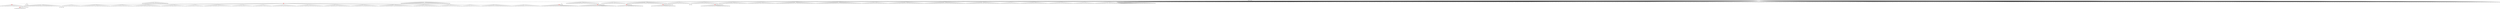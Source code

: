 digraph g {
	"57" -> "58";
	"58" [color=indianred1, style=filled, label="47"];
	"56" -> "57";
	"57" [label="46"];
	"49" -> "50";
	"50" [color=indianred1, style=filled, label="49"];
	"48" -> "49";
	"49" [label="30"];
	"39" -> "40";
	"40" [label="9"];
	"32" -> "33";
	"33" [label="25"];
	"32" -> "34";
	"34" [label="23"];
	"32" -> "35";
	"35" [label="42"];
	"32" -> "36";
	"36" [label="17"];
	"32" -> "37";
	"37" [label="21"];
	"32" -> "38";
	"38" [label="43"];
	"32" -> "39";
	"39" [label="15"];
	"32" -> "41";
	"41" [label="7"];
	"32" -> "42";
	"42" [label="14"];
	"32" -> "43";
	"43" [label="27"];
	"32" -> "44";
	"44" [label="12"];
	"32" -> "45";
	"45" [label="29"];
	"32" -> "46";
	"46" [label="28"];
	"32" -> "47";
	"47" [label="6"];
	"32" -> "48";
	"48" [label="49"];
	"32" -> "51";
	"51" [label="16"];
	"32" -> "52";
	"52" [label="3"];
	"32" -> "53";
	"53" [label="4"];
	"32" -> "54";
	"54" [label="24"];
	"32" -> "55";
	"55" [label="31"];
	"31" -> "32";
	"32" [color=indianred1, style=filled, label="48"];
	"27" -> "28";
	"28" [color=indianred1, style=filled, label="44"];
	"26" -> "27";
	"27" [label="18"];
	"21" -> "22";
	"22" [color=indianred1, style=filled, label="11"];
	"20" -> "21";
	"21" [label="50"];
	"15" -> "16";
	"16" [color=indianred1, style=filled, label="10"];
	"14" -> "15";
	"15" [label="45"];
	"7" -> "8";
	"8" [color=indianred1, style=filled, label="34"];
	"6" -> "7";
	"7" [label="20"];
	"4" -> "5";
	"5" [label="33"];
	"2" -> "3";
	"3" [color=indianred1, style=filled, label="19"];
	"1" -> "2";
	"2" [label="32"];
	"0" -> "1";
	"1" [label="19"];
	"0" -> "4";
	"4" [label="36"];
	"0" -> "6";
	"6" [label="34"];
	"0" -> "9";
	"9" [label="40"];
	"0" -> "10";
	"10" [label="1"];
	"0" -> "11";
	"11" [label="39"];
	"0" -> "12";
	"12" [label="2"];
	"0" -> "13";
	"13" [label="26"];
	"0" -> "14";
	"14" [label="10"];
	"0" -> "17";
	"17" [label="35"];
	"0" -> "18";
	"18" [label="5"];
	"0" -> "19";
	"19" [label="41"];
	"0" -> "20";
	"20" [label="11"];
	"0" -> "23";
	"23" [label="38"];
	"0" -> "24";
	"24" [label="22"];
	"0" -> "25";
	"25" [label="8"];
	"0" -> "26";
	"26" [label="44"];
	"0" -> "29";
	"29" [label="13"];
	"0" -> "30";
	"30" [label="37"];
	"0" -> "31";
	"31" [label="48"];
	"0" -> "56";
	"56" [label="47"];
	"0" [label="germline"];
	"0" -> "cell1";
	"cell1" [shape=box];
	"0" -> "cell2";
	"cell2" [shape=box];
	"48" -> "cell3";
	"cell3" [shape=box];
	"27" -> "cell4";
	"cell4" [shape=box];
	"0" -> "cell5";
	"cell5" [shape=box];
	"0" -> "cell6";
	"cell6" [shape=box];
	"9" -> "cell7";
	"cell7" [shape=box];
	"0" -> "cell8";
	"cell8" [shape=box];
	"0" -> "cell9";
	"cell9" [shape=box];
	"0" -> "cell10";
	"cell10" [shape=box];
	"0" -> "cell11";
	"cell11" [shape=box];
	"25" -> "cell12";
	"cell12" [shape=box];
	"0" -> "cell13";
	"cell13" [shape=box];
	"0" -> "cell14";
	"cell14" [shape=box];
	"49" -> "cell15";
	"cell15" [shape=box];
	"43" -> "cell16";
	"cell16" [shape=box];
	"0" -> "cell17";
	"cell17" [shape=box];
	"21" -> "cell18";
	"cell18" [shape=box];
	"0" -> "cell19";
	"cell19" [shape=box];
	"0" -> "cell20";
	"cell20" [shape=box];
	"45" -> "cell21";
	"cell21" [shape=box];
	"23" -> "cell22";
	"cell22" [shape=box];
	"0" -> "cell23";
	"cell23" [shape=box];
	"0" -> "cell24";
	"cell24" [shape=box];
	"0" -> "cell25";
	"cell25" [shape=box];
	"0" -> "cell26";
	"cell26" [shape=box];
	"0" -> "cell27";
	"cell27" [shape=box];
	"30" -> "cell28";
	"cell28" [shape=box];
	"0" -> "cell29";
	"cell29" [shape=box];
	"52" -> "cell30";
	"cell30" [shape=box];
	"18" -> "cell31";
	"cell31" [shape=box];
	"0" -> "cell32";
	"cell32" [shape=box];
	"41" -> "cell33";
	"cell33" [shape=box];
	"0" -> "cell34";
	"cell34" [shape=box];
	"0" -> "cell35";
	"cell35" [shape=box];
	"0" -> "cell36";
	"cell36" [shape=box];
	"30" -> "cell37";
	"cell37" [shape=box];
	"56" -> "cell38";
	"cell38" [shape=box];
	"0" -> "cell39";
	"cell39" [shape=box];
	"35" -> "cell40";
	"cell40" [shape=box];
	"0" -> "cell41";
	"cell41" [shape=box];
	"14" -> "cell42";
	"cell42" [shape=box];
	"0" -> "cell43";
	"cell43" [shape=box];
	"46" -> "cell44";
	"cell44" [shape=box];
	"0" -> "cell45";
	"cell45" [shape=box];
	"29" -> "cell46";
	"cell46" [shape=box];
	"52" -> "cell47";
	"cell47" [shape=box];
	"0" -> "cell48";
	"cell48" [shape=box];
	"33" -> "cell49";
	"cell49" [shape=box];
	"34" -> "cell50";
	"cell50" [shape=box];
	"0" -> "cell51";
	"cell51" [shape=box];
	"53" -> "cell52";
	"cell52" [shape=box];
	"29" -> "cell53";
	"cell53" [shape=box];
	"0" -> "cell54";
	"cell54" [shape=box];
	"0" -> "cell55";
	"cell55" [shape=box];
	"0" -> "cell56";
	"cell56" [shape=box];
	"54" -> "cell57";
	"cell57" [shape=box];
	"45" -> "cell58";
	"cell58" [shape=box];
	"0" -> "cell59";
	"cell59" [shape=box];
	"0" -> "cell60";
	"cell60" [shape=box];
	"2" -> "cell61";
	"cell61" [shape=box];
	"0" -> "cell62";
	"cell62" [shape=box];
	"18" -> "cell63";
	"cell63" [shape=box];
	"0" -> "cell64";
	"cell64" [shape=box];
	"17" -> "cell65";
	"cell65" [shape=box];
	"0" -> "cell66";
	"cell66" [shape=box];
	"0" -> "cell67";
	"cell67" [shape=box];
	"0" -> "cell68";
	"cell68" [shape=box];
	"45" -> "cell69";
	"cell69" [shape=box];
	"41" -> "cell70";
	"cell70" [shape=box];
	"22" -> "cell71";
	"cell71" [shape=box];
	"20" -> "cell72";
	"cell72" [shape=box];
	"13" -> "cell73";
	"cell73" [shape=box];
	"0" -> "cell74";
	"cell74" [shape=box];
	"47" -> "cell75";
	"cell75" [shape=box];
	"0" -> "cell76";
	"cell76" [shape=box];
	"22" -> "cell77";
	"cell77" [shape=box];
	"0" -> "cell78";
	"cell78" [shape=box];
	"0" -> "cell79";
	"cell79" [shape=box];
	"0" -> "cell80";
	"cell80" [shape=box];
	"0" -> "cell81";
	"cell81" [shape=box];
	"14" -> "cell82";
	"cell82" [shape=box];
	"0" -> "cell83";
	"cell83" [shape=box];
	"0" -> "cell84";
	"cell84" [shape=box];
	"22" -> "cell85";
	"cell85" [shape=box];
	"52" -> "cell86";
	"cell86" [shape=box];
	"48" -> "cell87";
	"cell87" [shape=box];
	"22" -> "cell88";
	"cell88" [shape=box];
	"48" -> "cell89";
	"cell89" [shape=box];
	"13" -> "cell90";
	"cell90" [shape=box];
	"34" -> "cell91";
	"cell91" [shape=box];
	"0" -> "cell92";
	"cell92" [shape=box];
	"54" -> "cell93";
	"cell93" [shape=box];
	"11" -> "cell94";
	"cell94" [shape=box];
	"0" -> "cell95";
	"cell95" [shape=box];
	"0" -> "cell96";
	"cell96" [shape=box];
	"55" -> "cell97";
	"cell97" [shape=box];
	"0" -> "cell98";
	"cell98" [shape=box];
	"47" -> "cell99";
	"cell99" [shape=box];
	"0" -> "cell100";
	"cell100" [shape=box];
	"0" -> "cell101";
	"cell101" [shape=box];
	"0" -> "cell102";
	"cell102" [shape=box];
	"0" -> "cell103";
	"cell103" [shape=box];
	"12" -> "cell104";
	"cell104" [shape=box];
	"0" -> "cell105";
	"cell105" [shape=box];
	"0" -> "cell106";
	"cell106" [shape=box];
	"14" -> "cell107";
	"cell107" [shape=box];
	"0" -> "cell108";
	"cell108" [shape=box];
	"0" -> "cell109";
	"cell109" [shape=box];
	"0" -> "cell110";
	"cell110" [shape=box];
	"55" -> "cell111";
	"cell111" [shape=box];
	"58" -> "cell112";
	"cell112" [shape=box];
	"0" -> "cell113";
	"cell113" [shape=box];
	"54" -> "cell114";
	"cell114" [shape=box];
	"39" -> "cell115";
	"cell115" [shape=box];
	"6" -> "cell116";
	"cell116" [shape=box];
	"25" -> "cell117";
	"cell117" [shape=box];
	"3" -> "cell118";
	"cell118" [shape=box];
	"0" -> "cell119";
	"cell119" [shape=box];
	"0" -> "cell120";
	"cell120" [shape=box];
	"30" -> "cell121";
	"cell121" [shape=box];
	"0" -> "cell122";
	"cell122" [shape=box];
	"0" -> "cell123";
	"cell123" [shape=box];
	"6" -> "cell124";
	"cell124" [shape=box];
	"10" -> "cell125";
	"cell125" [shape=box];
	"28" -> "cell126";
	"cell126" [shape=box];
	"13" -> "cell127";
	"cell127" [shape=box];
	"13" -> "cell128";
	"cell128" [shape=box];
	"0" -> "cell129";
	"cell129" [shape=box];
	"0" -> "cell130";
	"cell130" [shape=box];
	"51" -> "cell131";
	"cell131" [shape=box];
	"0" -> "cell132";
	"cell132" [shape=box];
	"20" -> "cell133";
	"cell133" [shape=box];
	"22" -> "cell134";
	"cell134" [shape=box];
	"8" -> "cell135";
	"cell135" [shape=box];
	"47" -> "cell136";
	"cell136" [shape=box];
	"0" -> "cell137";
	"cell137" [shape=box];
	"17" -> "cell138";
	"cell138" [shape=box];
	"0" -> "cell139";
	"cell139" [shape=box];
	"0" -> "cell140";
	"cell140" [shape=box];
	"24" -> "cell141";
	"cell141" [shape=box];
	"0" -> "cell142";
	"cell142" [shape=box];
	"56" -> "cell143";
	"cell143" [shape=box];
	"46" -> "cell144";
	"cell144" [shape=box];
	"48" -> "cell145";
	"cell145" [shape=box];
	"36" -> "cell146";
	"cell146" [shape=box];
	"0" -> "cell147";
	"cell147" [shape=box];
	"26" -> "cell148";
	"cell148" [shape=box];
	"54" -> "cell149";
	"cell149" [shape=box];
	"29" -> "cell150";
	"cell150" [shape=box];
	"0" -> "cell151";
	"cell151" [shape=box];
	"0" -> "cell152";
	"cell152" [shape=box];
	"25" -> "cell153";
	"cell153" [shape=box];
	"23" -> "cell154";
	"cell154" [shape=box];
	"7" -> "cell155";
	"cell155" [shape=box];
	"0" -> "cell156";
	"cell156" [shape=box];
	"28" -> "cell157";
	"cell157" [shape=box];
	"19" -> "cell158";
	"cell158" [shape=box];
	"0" -> "cell159";
	"cell159" [shape=box];
	"0" -> "cell160";
	"cell160" [shape=box];
	"0" -> "cell161";
	"cell161" [shape=box];
	"4" -> "cell162";
	"cell162" [shape=box];
	"0" -> "cell163";
	"cell163" [shape=box];
	"26" -> "cell164";
	"cell164" [shape=box];
	"37" -> "cell165";
	"cell165" [shape=box];
	"13" -> "cell166";
	"cell166" [shape=box];
	"37" -> "cell167";
	"cell167" [shape=box];
	"44" -> "cell168";
	"cell168" [shape=box];
	"18" -> "cell169";
	"cell169" [shape=box];
	"0" -> "cell170";
	"cell170" [shape=box];
	"0" -> "cell171";
	"cell171" [shape=box];
	"8" -> "cell172";
	"cell172" [shape=box];
	"0" -> "cell173";
	"cell173" [shape=box];
	"0" -> "cell174";
	"cell174" [shape=box];
	"17" -> "cell175";
	"cell175" [shape=box];
	"9" -> "cell176";
	"cell176" [shape=box];
	"30" -> "cell177";
	"cell177" [shape=box];
	"44" -> "cell178";
	"cell178" [shape=box];
	"33" -> "cell179";
	"cell179" [shape=box];
	"3" -> "cell180";
	"cell180" [shape=box];
	"0" -> "cell181";
	"cell181" [shape=box];
	"47" -> "cell182";
	"cell182" [shape=box];
	"45" -> "cell183";
	"cell183" [shape=box];
	"11" -> "cell184";
	"cell184" [shape=box];
	"22" -> "cell185";
	"cell185" [shape=box];
	"15" -> "cell186";
	"cell186" [shape=box];
	"0" -> "cell187";
	"cell187" [shape=box];
	"0" -> "cell188";
	"cell188" [shape=box];
	"42" -> "cell189";
	"cell189" [shape=box];
	"0" -> "cell190";
	"cell190" [shape=box];
	"0" -> "cell191";
	"cell191" [shape=box];
	"41" -> "cell192";
	"cell192" [shape=box];
	"1" -> "cell193";
	"cell193" [shape=box];
	"0" -> "cell194";
	"cell194" [shape=box];
	"22" -> "cell195";
	"cell195" [shape=box];
	"14" -> "cell196";
	"cell196" [shape=box];
	"1" -> "cell197";
	"cell197" [shape=box];
	"29" -> "cell198";
	"cell198" [shape=box];
	"38" -> "cell199";
	"cell199" [shape=box];
	"0" -> "cell200";
	"cell200" [shape=box];
	"0" -> "cell201";
	"cell201" [shape=box];
	"11" -> "cell202";
	"cell202" [shape=box];
	"0" -> "cell203";
	"cell203" [shape=box];
	"46" -> "cell204";
	"cell204" [shape=box];
	"28" -> "cell205";
	"cell205" [shape=box];
	"0" -> "cell206";
	"cell206" [shape=box];
	"0" -> "cell207";
	"cell207" [shape=box];
	"0" -> "cell208";
	"cell208" [shape=box];
	"0" -> "cell209";
	"cell209" [shape=box];
	"0" -> "cell210";
	"cell210" [shape=box];
	"0" -> "cell211";
	"cell211" [shape=box];
	"13" -> "cell212";
	"cell212" [shape=box];
	"30" -> "cell213";
	"cell213" [shape=box];
	"0" -> "cell214";
	"cell214" [shape=box];
	"36" -> "cell215";
	"cell215" [shape=box];
	"19" -> "cell216";
	"cell216" [shape=box];
	"0" -> "cell217";
	"cell217" [shape=box];
	"25" -> "cell218";
	"cell218" [shape=box];
	"11" -> "cell219";
	"cell219" [shape=box];
	"54" -> "cell220";
	"cell220" [shape=box];
	"0" -> "cell221";
	"cell221" [shape=box];
	"0" -> "cell222";
	"cell222" [shape=box];
	"53" -> "cell223";
	"cell223" [shape=box];
	"48" -> "cell224";
	"cell224" [shape=box];
	"26" -> "cell225";
	"cell225" [shape=box];
	"34" -> "cell226";
	"cell226" [shape=box];
	"0" -> "cell227";
	"cell227" [shape=box];
	"36" -> "cell228";
	"cell228" [shape=box];
	"36" -> "cell229";
	"cell229" [shape=box];
	"31" -> "cell230";
	"cell230" [shape=box];
	"4" -> "cell231";
	"cell231" [shape=box];
	"16" -> "cell232";
	"cell232" [shape=box];
	"0" -> "cell233";
	"cell233" [shape=box];
	"45" -> "cell234";
	"cell234" [shape=box];
	"0" -> "cell235";
	"cell235" [shape=box];
	"0" -> "cell236";
	"cell236" [shape=box];
	"35" -> "cell237";
	"cell237" [shape=box];
	"35" -> "cell238";
	"cell238" [shape=box];
	"25" -> "cell239";
	"cell239" [shape=box];
	"8" -> "cell240";
	"cell240" [shape=box];
	"14" -> "cell241";
	"cell241" [shape=box];
	"0" -> "cell242";
	"cell242" [shape=box];
	"11" -> "cell243";
	"cell243" [shape=box];
	"42" -> "cell244";
	"cell244" [shape=box];
	"0" -> "cell245";
	"cell245" [shape=box];
	"0" -> "cell246";
	"cell246" [shape=box];
	"0" -> "cell247";
	"cell247" [shape=box];
	"36" -> "cell248";
	"cell248" [shape=box];
	"9" -> "cell249";
	"cell249" [shape=box];
	"24" -> "cell250";
	"cell250" [shape=box];
	"0" -> "cell251";
	"cell251" [shape=box];
	"7" -> "cell252";
	"cell252" [shape=box];
	"39" -> "cell253";
	"cell253" [shape=box];
	"0" -> "cell254";
	"cell254" [shape=box];
	"10" -> "cell255";
	"cell255" [shape=box];
	"38" -> "cell256";
	"cell256" [shape=box];
	"37" -> "cell257";
	"cell257" [shape=box];
	"0" -> "cell258";
	"cell258" [shape=box];
	"0" -> "cell259";
	"cell259" [shape=box];
	"12" -> "cell260";
	"cell260" [shape=box];
	"26" -> "cell261";
	"cell261" [shape=box];
	"0" -> "cell262";
	"cell262" [shape=box];
	"47" -> "cell263";
	"cell263" [shape=box];
	"50" -> "cell264";
	"cell264" [shape=box];
	"0" -> "cell265";
	"cell265" [shape=box];
	"48" -> "cell266";
	"cell266" [shape=box];
	"0" -> "cell267";
	"cell267" [shape=box];
	"46" -> "cell268";
	"cell268" [shape=box];
	"44" -> "cell269";
	"cell269" [shape=box];
	"0" -> "cell270";
	"cell270" [shape=box];
	"0" -> "cell271";
	"cell271" [shape=box];
	"40" -> "cell272";
	"cell272" [shape=box];
	"0" -> "cell273";
	"cell273" [shape=box];
	"22" -> "cell274";
	"cell274" [shape=box];
	"0" -> "cell275";
	"cell275" [shape=box];
	"0" -> "cell276";
	"cell276" [shape=box];
	"0" -> "cell277";
	"cell277" [shape=box];
	"11" -> "cell278";
	"cell278" [shape=box];
	"0" -> "cell279";
	"cell279" [shape=box];
	"51" -> "cell280";
	"cell280" [shape=box];
	"0" -> "cell281";
	"cell281" [shape=box];
	"0" -> "cell282";
	"cell282" [shape=box];
	"48" -> "cell283";
	"cell283" [shape=box];
	"23" -> "cell284";
	"cell284" [shape=box];
	"47" -> "cell285";
	"cell285" [shape=box];
	"19" -> "cell286";
	"cell286" [shape=box];
	"0" -> "cell287";
	"cell287" [shape=box];
	"0" -> "cell288";
	"cell288" [shape=box];
	"0" -> "cell289";
	"cell289" [shape=box];
	"0" -> "cell290";
	"cell290" [shape=box];
	"47" -> "cell291";
	"cell291" [shape=box];
	"39" -> "cell292";
	"cell292" [shape=box];
	"0" -> "cell293";
	"cell293" [shape=box];
	"0" -> "cell294";
	"cell294" [shape=box];
	"12" -> "cell295";
	"cell295" [shape=box];
	"11" -> "cell296";
	"cell296" [shape=box];
	"0" -> "cell297";
	"cell297" [shape=box];
	"56" -> "cell298";
	"cell298" [shape=box];
	"1" -> "cell299";
	"cell299" [shape=box];
	"0" -> "cell300";
	"cell300" [shape=box];
	"0" -> "cell301";
	"cell301" [shape=box];
	"0" -> "cell302";
	"cell302" [shape=box];
	"34" -> "cell303";
	"cell303" [shape=box];
	"0" -> "cell304";
	"cell304" [shape=box];
	"0" -> "cell305";
	"cell305" [shape=box];
	"0" -> "cell306";
	"cell306" [shape=box];
	"38" -> "cell307";
	"cell307" [shape=box];
	"28" -> "cell308";
	"cell308" [shape=box];
	"33" -> "cell309";
	"cell309" [shape=box];
	"0" -> "cell310";
	"cell310" [shape=box];
	"34" -> "cell311";
	"cell311" [shape=box];
	"41" -> "cell312";
	"cell312" [shape=box];
	"0" -> "cell313";
	"cell313" [shape=box];
	"0" -> "cell314";
	"cell314" [shape=box];
	"42" -> "cell315";
	"cell315" [shape=box];
	"0" -> "cell316";
	"cell316" [shape=box];
	"10" -> "cell317";
	"cell317" [shape=box];
	"0" -> "cell318";
	"cell318" [shape=box];
	"0" -> "cell319";
	"cell319" [shape=box];
	"25" -> "cell320";
	"cell320" [shape=box];
	"0" -> "cell321";
	"cell321" [shape=box];
	"0" -> "cell322";
	"cell322" [shape=box];
	"0" -> "cell323";
	"cell323" [shape=box];
	"0" -> "cell324";
	"cell324" [shape=box];
	"0" -> "cell325";
	"cell325" [shape=box];
	"14" -> "cell326";
	"cell326" [shape=box];
	"0" -> "cell327";
	"cell327" [shape=box];
	"16" -> "cell328";
	"cell328" [shape=box];
	"0" -> "cell329";
	"cell329" [shape=box];
	"0" -> "cell330";
	"cell330" [shape=box];
	"28" -> "cell331";
	"cell331" [shape=box];
	"48" -> "cell332";
	"cell332" [shape=box];
	"0" -> "cell333";
	"cell333" [shape=box];
	"46" -> "cell334";
	"cell334" [shape=box];
	"0" -> "cell335";
	"cell335" [shape=box];
	"24" -> "cell336";
	"cell336" [shape=box];
	"3" -> "cell337";
	"cell337" [shape=box];
	"0" -> "cell338";
	"cell338" [shape=box];
	"0" -> "cell339";
	"cell339" [shape=box];
	"0" -> "cell340";
	"cell340" [shape=box];
	"3" -> "cell341";
	"cell341" [shape=box];
	"0" -> "cell342";
	"cell342" [shape=box];
	"0" -> "cell343";
	"cell343" [shape=box];
	"0" -> "cell344";
	"cell344" [shape=box];
	"0" -> "cell345";
	"cell345" [shape=box];
	"14" -> "cell346";
	"cell346" [shape=box];
	"0" -> "cell347";
	"cell347" [shape=box];
	"12" -> "cell348";
	"cell348" [shape=box];
	"0" -> "cell349";
	"cell349" [shape=box];
	"0" -> "cell350";
	"cell350" [shape=box];
	"13" -> "cell351";
	"cell351" [shape=box];
	"18" -> "cell352";
	"cell352" [shape=box];
	"0" -> "cell353";
	"cell353" [shape=box];
	"9" -> "cell354";
	"cell354" [shape=box];
	"0" -> "cell355";
	"cell355" [shape=box];
	"30" -> "cell356";
	"cell356" [shape=box];
	"8" -> "cell357";
	"cell357" [shape=box];
	"45" -> "cell358";
	"cell358" [shape=box];
	"51" -> "cell359";
	"cell359" [shape=box];
	"26" -> "cell360";
	"cell360" [shape=box];
	"22" -> "cell361";
	"cell361" [shape=box];
	"0" -> "cell362";
	"cell362" [shape=box];
	"0" -> "cell363";
	"cell363" [shape=box];
	"43" -> "cell364";
	"cell364" [shape=box];
	"0" -> "cell365";
	"cell365" [shape=box];
	"0" -> "cell366";
	"cell366" [shape=box];
	"31" -> "cell367";
	"cell367" [shape=box];
	"23" -> "cell368";
	"cell368" [shape=box];
	"28" -> "cell369";
	"cell369" [shape=box];
	"0" -> "cell370";
	"cell370" [shape=box];
	"1" -> "cell371";
	"cell371" [shape=box];
	"0" -> "cell372";
	"cell372" [shape=box];
	"0" -> "cell373";
	"cell373" [shape=box];
	"38" -> "cell374";
	"cell374" [shape=box];
	"43" -> "cell375";
	"cell375" [shape=box];
	"0" -> "cell376";
	"cell376" [shape=box];
	"0" -> "cell377";
	"cell377" [shape=box];
	"43" -> "cell378";
	"cell378" [shape=box];
	"51" -> "cell379";
	"cell379" [shape=box];
	"0" -> "cell380";
	"cell380" [shape=box];
	"0" -> "cell381";
	"cell381" [shape=box];
	"0" -> "cell382";
	"cell382" [shape=box];
	"0" -> "cell383";
	"cell383" [shape=box];
	"45" -> "cell384";
	"cell384" [shape=box];
	"1" -> "cell385";
	"cell385" [shape=box];
	"0" -> "cell386";
	"cell386" [shape=box];
	"0" -> "cell387";
	"cell387" [shape=box];
	"55" -> "cell388";
	"cell388" [shape=box];
	"35" -> "cell389";
	"cell389" [shape=box];
	"36" -> "cell390";
	"cell390" [shape=box];
	"0" -> "cell391";
	"cell391" [shape=box];
	"31" -> "cell392";
	"cell392" [shape=box];
	"8" -> "cell393";
	"cell393" [shape=box];
	"17" -> "cell394";
	"cell394" [shape=box];
	"31" -> "cell395";
	"cell395" [shape=box];
	"0" -> "cell396";
	"cell396" [shape=box];
	"0" -> "cell397";
	"cell397" [shape=box];
	"0" -> "cell398";
	"cell398" [shape=box];
	"0" -> "cell399";
	"cell399" [shape=box];
	"0" -> "cell400";
	"cell400" [shape=box];
	"0" -> "cell401";
	"cell401" [shape=box];
	"17" -> "cell402";
	"cell402" [shape=box];
	"11" -> "cell403";
	"cell403" [shape=box];
	"0" -> "cell404";
	"cell404" [shape=box];
	"0" -> "cell405";
	"cell405" [shape=box];
	"31" -> "cell406";
	"cell406" [shape=box];
	"0" -> "cell407";
	"cell407" [shape=box];
	"0" -> "cell408";
	"cell408" [shape=box];
	"31" -> "cell409";
	"cell409" [shape=box];
	"37" -> "cell410";
	"cell410" [shape=box];
	"0" -> "cell411";
	"cell411" [shape=box];
	"19" -> "cell412";
	"cell412" [shape=box];
	"11" -> "cell413";
	"cell413" [shape=box];
	"0" -> "cell414";
	"cell414" [shape=box];
	"0" -> "cell415";
	"cell415" [shape=box];
	"42" -> "cell416";
	"cell416" [shape=box];
	"0" -> "cell417";
	"cell417" [shape=box];
	"0" -> "cell418";
	"cell418" [shape=box];
	"26" -> "cell419";
	"cell419" [shape=box];
	"0" -> "cell420";
	"cell420" [shape=box];
	"29" -> "cell421";
	"cell421" [shape=box];
	"0" -> "cell422";
	"cell422" [shape=box];
	"46" -> "cell423";
	"cell423" [shape=box];
	"0" -> "cell424";
	"cell424" [shape=box];
	"22" -> "cell425";
	"cell425" [shape=box];
	"39" -> "cell426";
	"cell426" [shape=box];
	"46" -> "cell427";
	"cell427" [shape=box];
	"0" -> "cell428";
	"cell428" [shape=box];
	"42" -> "cell429";
	"cell429" [shape=box];
	"8" -> "cell430";
	"cell430" [shape=box];
	"17" -> "cell431";
	"cell431" [shape=box];
	"28" -> "cell432";
	"cell432" [shape=box];
	"0" -> "cell433";
	"cell433" [shape=box];
	"0" -> "cell434";
	"cell434" [shape=box];
	"0" -> "cell435";
	"cell435" [shape=box];
	"0" -> "cell436";
	"cell436" [shape=box];
	"0" -> "cell437";
	"cell437" [shape=box];
	"45" -> "cell438";
	"cell438" [shape=box];
	"16" -> "cell439";
	"cell439" [shape=box];
	"11" -> "cell440";
	"cell440" [shape=box];
	"22" -> "cell441";
	"cell441" [shape=box];
	"46" -> "cell442";
	"cell442" [shape=box];
	"0" -> "cell443";
	"cell443" [shape=box];
	"0" -> "cell444";
	"cell444" [shape=box];
	"0" -> "cell445";
	"cell445" [shape=box];
	"21" -> "cell446";
	"cell446" [shape=box];
	"28" -> "cell447";
	"cell447" [shape=box];
	"0" -> "cell448";
	"cell448" [shape=box];
	"26" -> "cell449";
	"cell449" [shape=box];
	"0" -> "cell450";
	"cell450" [shape=box];
	"0" -> "cell451";
	"cell451" [shape=box];
	"0" -> "cell452";
	"cell452" [shape=box];
	"0" -> "cell453";
	"cell453" [shape=box];
	"0" -> "cell454";
	"cell454" [shape=box];
	"55" -> "cell455";
	"cell455" [shape=box];
	"0" -> "cell456";
	"cell456" [shape=box];
	"14" -> "cell457";
	"cell457" [shape=box];
	"0" -> "cell458";
	"cell458" [shape=box];
	"0" -> "cell459";
	"cell459" [shape=box];
	"47" -> "cell460";
	"cell460" [shape=box];
	"45" -> "cell461";
	"cell461" [shape=box];
	"56" -> "cell462";
	"cell462" [shape=box];
	"18" -> "cell463";
	"cell463" [shape=box];
	"42" -> "cell464";
	"cell464" [shape=box];
	"0" -> "cell465";
	"cell465" [shape=box];
	"31" -> "cell466";
	"cell466" [shape=box];
	"0" -> "cell467";
	"cell467" [shape=box];
	"0" -> "cell468";
	"cell468" [shape=box];
	"17" -> "cell469";
	"cell469" [shape=box];
	"0" -> "cell470";
	"cell470" [shape=box];
	"0" -> "cell471";
	"cell471" [shape=box];
	"0" -> "cell472";
	"cell472" [shape=box];
	"35" -> "cell473";
	"cell473" [shape=box];
	"23" -> "cell474";
	"cell474" [shape=box];
	"0" -> "cell475";
	"cell475" [shape=box];
	"0" -> "cell476";
	"cell476" [shape=box];
	"0" -> "cell477";
	"cell477" [shape=box];
	"24" -> "cell478";
	"cell478" [shape=box];
	"0" -> "cell479";
	"cell479" [shape=box];
	"35" -> "cell480";
	"cell480" [shape=box];
	"22" -> "cell481";
	"cell481" [shape=box];
	"0" -> "cell482";
	"cell482" [shape=box];
	"0" -> "cell483";
	"cell483" [shape=box];
	"0" -> "cell484";
	"cell484" [shape=box];
	"0" -> "cell485";
	"cell485" [shape=box];
	"0" -> "cell486";
	"cell486" [shape=box];
	"19" -> "cell487";
	"cell487" [shape=box];
	"11" -> "cell488";
	"cell488" [shape=box];
	"0" -> "cell489";
	"cell489" [shape=box];
	"0" -> "cell490";
	"cell490" [shape=box];
	"0" -> "cell491";
	"cell491" [shape=box];
	"0" -> "cell492";
	"cell492" [shape=box];
	"17" -> "cell493";
	"cell493" [shape=box];
	"0" -> "cell494";
	"cell494" [shape=box];
	"6" -> "cell495";
	"cell495" [shape=box];
	"31" -> "cell496";
	"cell496" [shape=box];
	"56" -> "cell497";
	"cell497" [shape=box];
	"0" -> "cell498";
	"cell498" [shape=box];
	"58" -> "cell499";
	"cell499" [shape=box];
	"1" -> "cell500";
	"cell500" [shape=box];
	"55" -> "cell501";
	"cell501" [shape=box];
	"42" -> "cell502";
	"cell502" [shape=box];
	"0" -> "cell503";
	"cell503" [shape=box];
	"30" -> "cell504";
	"cell504" [shape=box];
	"0" -> "cell505";
	"cell505" [shape=box];
	"58" -> "cell506";
	"cell506" [shape=box];
	"56" -> "cell507";
	"cell507" [shape=box];
	"34" -> "cell508";
	"cell508" [shape=box];
	"0" -> "cell509";
	"cell509" [shape=box];
	"0" -> "cell510";
	"cell510" [shape=box];
	"55" -> "cell511";
	"cell511" [shape=box];
	"48" -> "cell512";
	"cell512" [shape=box];
	"0" -> "cell513";
	"cell513" [shape=box];
	"56" -> "cell514";
	"cell514" [shape=box];
	"0" -> "cell515";
	"cell515" [shape=box];
	"10" -> "cell516";
	"cell516" [shape=box];
	"22" -> "cell517";
	"cell517" [shape=box];
	"26" -> "cell518";
	"cell518" [shape=box];
	"29" -> "cell519";
	"cell519" [shape=box];
	"45" -> "cell520";
	"cell520" [shape=box];
	"17" -> "cell521";
	"cell521" [shape=box];
	"0" -> "cell522";
	"cell522" [shape=box];
	"58" -> "cell523";
	"cell523" [shape=box];
	"0" -> "cell524";
	"cell524" [shape=box];
	"0" -> "cell525";
	"cell525" [shape=box];
	"3" -> "cell526";
	"cell526" [shape=box];
	"17" -> "cell527";
	"cell527" [shape=box];
	"8" -> "cell528";
	"cell528" [shape=box];
	"0" -> "cell529";
	"cell529" [shape=box];
	"0" -> "cell530";
	"cell530" [shape=box];
	"26" -> "cell531";
	"cell531" [shape=box];
	"0" -> "cell532";
	"cell532" [shape=box];
	"0" -> "cell533";
	"cell533" [shape=box];
	"51" -> "cell534";
	"cell534" [shape=box];
	"0" -> "cell535";
	"cell535" [shape=box];
	"6" -> "cell536";
	"cell536" [shape=box];
	"0" -> "cell537";
	"cell537" [shape=box];
	"0" -> "cell538";
	"cell538" [shape=box];
	"0" -> "cell539";
	"cell539" [shape=box];
	"36" -> "cell540";
	"cell540" [shape=box];
	"28" -> "cell541";
	"cell541" [shape=box];
	"8" -> "cell542";
	"cell542" [shape=box];
	"50" -> "cell543";
	"cell543" [shape=box];
	"3" -> "cell544";
	"cell544" [shape=box];
	"0" -> "cell545";
	"cell545" [shape=box];
	"0" -> "cell546";
	"cell546" [shape=box];
	"48" -> "cell547";
	"cell547" [shape=box];
	"0" -> "cell548";
	"cell548" [shape=box];
	"3" -> "cell549";
	"cell549" [shape=box];
	"0" -> "cell550";
	"cell550" [shape=box];
	"0" -> "cell551";
	"cell551" [shape=box];
	"0" -> "cell552";
	"cell552" [shape=box];
	"0" -> "cell553";
	"cell553" [shape=box];
	"17" -> "cell554";
	"cell554" [shape=box];
	"47" -> "cell555";
	"cell555" [shape=box];
	"18" -> "cell556";
	"cell556" [shape=box];
	"0" -> "cell557";
	"cell557" [shape=box];
	"0" -> "cell558";
	"cell558" [shape=box];
	"8" -> "cell559";
	"cell559" [shape=box];
	"0" -> "cell560";
	"cell560" [shape=box];
	"0" -> "cell561";
	"cell561" [shape=box];
	"3" -> "cell562";
	"cell562" [shape=box];
	"10" -> "cell563";
	"cell563" [shape=box];
	"0" -> "cell564";
	"cell564" [shape=box];
	"36" -> "cell565";
	"cell565" [shape=box];
	"0" -> "cell566";
	"cell566" [shape=box];
	"0" -> "cell567";
	"cell567" [shape=box];
	"20" -> "cell568";
	"cell568" [shape=box];
	"34" -> "cell569";
	"cell569" [shape=box];
	"0" -> "cell570";
	"cell570" [shape=box];
	"42" -> "cell571";
	"cell571" [shape=box];
	"0" -> "cell572";
	"cell572" [shape=box];
	"0" -> "cell573";
	"cell573" [shape=box];
	"31" -> "cell574";
	"cell574" [shape=box];
	"0" -> "cell575";
	"cell575" [shape=box];
	"0" -> "cell576";
	"cell576" [shape=box];
	"0" -> "cell577";
	"cell577" [shape=box];
	"0" -> "cell578";
	"cell578" [shape=box];
	"18" -> "cell579";
	"cell579" [shape=box];
	"0" -> "cell580";
	"cell580" [shape=box];
	"2" -> "cell581";
	"cell581" [shape=box];
	"47" -> "cell582";
	"cell582" [shape=box];
	"4" -> "cell583";
	"cell583" [shape=box];
	"0" -> "cell584";
	"cell584" [shape=box];
	"0" -> "cell585";
	"cell585" [shape=box];
	"48" -> "cell586";
	"cell586" [shape=box];
	"0" -> "cell587";
	"cell587" [shape=box];
	"0" -> "cell588";
	"cell588" [shape=box];
	"49" -> "cell589";
	"cell589" [shape=box];
	"28" -> "cell590";
	"cell590" [shape=box];
	"0" -> "cell591";
	"cell591" [shape=box];
	"7" -> "cell592";
	"cell592" [shape=box];
	"50" -> "cell593";
	"cell593" [shape=box];
	"0" -> "cell594";
	"cell594" [shape=box];
	"31" -> "cell595";
	"cell595" [shape=box];
	"0" -> "cell596";
	"cell596" [shape=box];
	"0" -> "cell597";
	"cell597" [shape=box];
	"0" -> "cell598";
	"cell598" [shape=box];
	"58" -> "cell599";
	"cell599" [shape=box];
	"51" -> "cell600";
	"cell600" [shape=box];
	"12" -> "cell601";
	"cell601" [shape=box];
	"0" -> "cell602";
	"cell602" [shape=box];
	"4" -> "cell603";
	"cell603" [shape=box];
	"33" -> "cell604";
	"cell604" [shape=box];
	"0" -> "cell605";
	"cell605" [shape=box];
	"13" -> "cell606";
	"cell606" [shape=box];
	"0" -> "cell607";
	"cell607" [shape=box];
	"0" -> "cell608";
	"cell608" [shape=box];
	"12" -> "cell609";
	"cell609" [shape=box];
	"0" -> "cell610";
	"cell610" [shape=box];
	"0" -> "cell611";
	"cell611" [shape=box];
	"0" -> "cell612";
	"cell612" [shape=box];
	"8" -> "cell613";
	"cell613" [shape=box];
	"0" -> "cell614";
	"cell614" [shape=box];
	"29" -> "cell615";
	"cell615" [shape=box];
	"17" -> "cell616";
	"cell616" [shape=box];
	"0" -> "cell617";
	"cell617" [shape=box];
	"1" -> "cell618";
	"cell618" [shape=box];
	"0" -> "cell619";
	"cell619" [shape=box];
	"52" -> "cell620";
	"cell620" [shape=box];
	"0" -> "cell621";
	"cell621" [shape=box];
	"20" -> "cell622";
	"cell622" [shape=box];
	"0" -> "cell623";
	"cell623" [shape=box];
	"0" -> "cell624";
	"cell624" [shape=box];
	"44" -> "cell625";
	"cell625" [shape=box];
	"0" -> "cell626";
	"cell626" [shape=box];
	"58" -> "cell627";
	"cell627" [shape=box];
	"0" -> "cell628";
	"cell628" [shape=box];
	"0" -> "cell629";
	"cell629" [shape=box];
	"16" -> "cell630";
	"cell630" [shape=box];
	"35" -> "cell631";
	"cell631" [shape=box];
	"0" -> "cell632";
	"cell632" [shape=box];
	"41" -> "cell633";
	"cell633" [shape=box];
	"0" -> "cell634";
	"cell634" [shape=box];
	"28" -> "cell635";
	"cell635" [shape=box];
	"26" -> "cell636";
	"cell636" [shape=box];
	"31" -> "cell637";
	"cell637" [shape=box];
	"31" -> "cell638";
	"cell638" [shape=box];
	"0" -> "cell639";
	"cell639" [shape=box];
	"0" -> "cell640";
	"cell640" [shape=box];
	"9" -> "cell641";
	"cell641" [shape=box];
	"0" -> "cell642";
	"cell642" [shape=box];
	"0" -> "cell643";
	"cell643" [shape=box];
	"0" -> "cell644";
	"cell644" [shape=box];
	"3" -> "cell645";
	"cell645" [shape=box];
	"0" -> "cell646";
	"cell646" [shape=box];
	"0" -> "cell647";
	"cell647" [shape=box];
	"9" -> "cell648";
	"cell648" [shape=box];
	"56" -> "cell649";
	"cell649" [shape=box];
	"0" -> "cell650";
	"cell650" [shape=box];
	"0" -> "cell651";
	"cell651" [shape=box];
	"53" -> "cell652";
	"cell652" [shape=box];
	"54" -> "cell653";
	"cell653" [shape=box];
	"0" -> "cell654";
	"cell654" [shape=box];
	"0" -> "cell655";
	"cell655" [shape=box];
	"11" -> "cell656";
	"cell656" [shape=box];
	"0" -> "cell657";
	"cell657" [shape=box];
	"0" -> "cell658";
	"cell658" [shape=box];
	"0" -> "cell659";
	"cell659" [shape=box];
	"0" -> "cell660";
	"cell660" [shape=box];
	"0" -> "cell661";
	"cell661" [shape=box];
	"38" -> "cell662";
	"cell662" [shape=box];
	"20" -> "cell663";
	"cell663" [shape=box];
	"0" -> "cell664";
	"cell664" [shape=box];
	"1" -> "cell665";
	"cell665" [shape=box];
	"0" -> "cell666";
	"cell666" [shape=box];
	"24" -> "cell667";
	"cell667" [shape=box];
	"5" -> "cell668";
	"cell668" [shape=box];
	"12" -> "cell669";
	"cell669" [shape=box];
	"0" -> "cell670";
	"cell670" [shape=box];
	"51" -> "cell671";
	"cell671" [shape=box];
	"0" -> "cell672";
	"cell672" [shape=box];
	"0" -> "cell673";
	"cell673" [shape=box];
	"0" -> "cell674";
	"cell674" [shape=box];
	"34" -> "cell675";
	"cell675" [shape=box];
	"0" -> "cell676";
	"cell676" [shape=box];
	"0" -> "cell677";
	"cell677" [shape=box];
	"0" -> "cell678";
	"cell678" [shape=box];
	"22" -> "cell679";
	"cell679" [shape=box];
	"0" -> "cell680";
	"cell680" [shape=box];
	"15" -> "cell681";
	"cell681" [shape=box];
	"47" -> "cell682";
	"cell682" [shape=box];
	"0" -> "cell683";
	"cell683" [shape=box];
	"0" -> "cell684";
	"cell684" [shape=box];
	"33" -> "cell685";
	"cell685" [shape=box];
	"48" -> "cell686";
	"cell686" [shape=box];
	"0" -> "cell687";
	"cell687" [shape=box];
	"33" -> "cell688";
	"cell688" [shape=box];
	"36" -> "cell689";
	"cell689" [shape=box];
	"31" -> "cell690";
	"cell690" [shape=box];
	"0" -> "cell691";
	"cell691" [shape=box];
	"30" -> "cell692";
	"cell692" [shape=box];
	"0" -> "cell693";
	"cell693" [shape=box];
	"0" -> "cell694";
	"cell694" [shape=box];
	"0" -> "cell695";
	"cell695" [shape=box];
	"3" -> "cell696";
	"cell696" [shape=box];
	"4" -> "cell697";
	"cell697" [shape=box];
	"0" -> "cell698";
	"cell698" [shape=box];
	"3" -> "cell699";
	"cell699" [shape=box];
	"0" -> "cell700";
	"cell700" [shape=box];
	"58" -> "cell701";
	"cell701" [shape=box];
	"0" -> "cell702";
	"cell702" [shape=box];
	"58" -> "cell703";
	"cell703" [shape=box];
	"0" -> "cell704";
	"cell704" [shape=box];
	"43" -> "cell705";
	"cell705" [shape=box];
	"0" -> "cell706";
	"cell706" [shape=box];
	"0" -> "cell707";
	"cell707" [shape=box];
	"25" -> "cell708";
	"cell708" [shape=box];
	"41" -> "cell709";
	"cell709" [shape=box];
	"0" -> "cell710";
	"cell710" [shape=box];
	"0" -> "cell711";
	"cell711" [shape=box];
	"0" -> "cell712";
	"cell712" [shape=box];
	"0" -> "cell713";
	"cell713" [shape=box];
	"0" -> "cell714";
	"cell714" [shape=box];
	"33" -> "cell715";
	"cell715" [shape=box];
	"13" -> "cell716";
	"cell716" [shape=box];
	"0" -> "cell717";
	"cell717" [shape=box];
	"37" -> "cell718";
	"cell718" [shape=box];
	"2" -> "cell719";
	"cell719" [shape=box];
	"0" -> "cell720";
	"cell720" [shape=box];
	"14" -> "cell721";
	"cell721" [shape=box];
	"23" -> "cell722";
	"cell722" [shape=box];
	"14" -> "cell723";
	"cell723" [shape=box];
	"49" -> "cell724";
	"cell724" [shape=box];
	"0" -> "cell725";
	"cell725" [shape=box];
	"0" -> "cell726";
	"cell726" [shape=box];
	"22" -> "cell727";
	"cell727" [shape=box];
	"0" -> "cell728";
	"cell728" [shape=box];
	"54" -> "cell729";
	"cell729" [shape=box];
	"24" -> "cell730";
	"cell730" [shape=box];
	"38" -> "cell731";
	"cell731" [shape=box];
	"1" -> "cell732";
	"cell732" [shape=box];
	"22" -> "cell733";
	"cell733" [shape=box];
	"0" -> "cell734";
	"cell734" [shape=box];
	"19" -> "cell735";
	"cell735" [shape=box];
	"39" -> "cell736";
	"cell736" [shape=box];
	"14" -> "cell737";
	"cell737" [shape=box];
	"41" -> "cell738";
	"cell738" [shape=box];
	"0" -> "cell739";
	"cell739" [shape=box];
	"0" -> "cell740";
	"cell740" [shape=box];
	"4" -> "cell741";
	"cell741" [shape=box];
	"0" -> "cell742";
	"cell742" [shape=box];
	"22" -> "cell743";
	"cell743" [shape=box];
	"48" -> "cell744";
	"cell744" [shape=box];
	"0" -> "cell745";
	"cell745" [shape=box];
	"0" -> "cell746";
	"cell746" [shape=box];
	"0" -> "cell747";
	"cell747" [shape=box];
	"31" -> "cell748";
	"cell748" [shape=box];
	"0" -> "cell749";
	"cell749" [shape=box];
	"18" -> "cell750";
	"cell750" [shape=box];
	"0" -> "cell751";
	"cell751" [shape=box];
	"0" -> "cell752";
	"cell752" [shape=box];
	"0" -> "cell753";
	"cell753" [shape=box];
	"0" -> "cell754";
	"cell754" [shape=box];
	"12" -> "cell755";
	"cell755" [shape=box];
	"0" -> "cell756";
	"cell756" [shape=box];
	"0" -> "cell757";
	"cell757" [shape=box];
	"0" -> "cell758";
	"cell758" [shape=box];
	"22" -> "cell759";
	"cell759" [shape=box];
	"0" -> "cell760";
	"cell760" [shape=box];
	"0" -> "cell761";
	"cell761" [shape=box];
	"18" -> "cell762";
	"cell762" [shape=box];
	"9" -> "cell763";
	"cell763" [shape=box];
	"44" -> "cell764";
	"cell764" [shape=box];
	"0" -> "cell765";
	"cell765" [shape=box];
	"0" -> "cell766";
	"cell766" [shape=box];
	"0" -> "cell767";
	"cell767" [shape=box];
	"0" -> "cell768";
	"cell768" [shape=box];
	"0" -> "cell769";
	"cell769" [shape=box];
	"54" -> "cell770";
	"cell770" [shape=box];
	"29" -> "cell771";
	"cell771" [shape=box];
	"57" -> "cell772";
	"cell772" [shape=box];
	"54" -> "cell773";
	"cell773" [shape=box];
	"9" -> "cell774";
	"cell774" [shape=box];
	"22" -> "cell775";
	"cell775" [shape=box];
	"31" -> "cell776";
	"cell776" [shape=box];
	"0" -> "cell777";
	"cell777" [shape=box];
	"0" -> "cell778";
	"cell778" [shape=box];
	"43" -> "cell779";
	"cell779" [shape=box];
	"0" -> "cell780";
	"cell780" [shape=box];
	"29" -> "cell781";
	"cell781" [shape=box];
	"0" -> "cell782";
	"cell782" [shape=box];
	"1" -> "cell783";
	"cell783" [shape=box];
	"28" -> "cell784";
	"cell784" [shape=box];
	"1" -> "cell785";
	"cell785" [shape=box];
	"17" -> "cell786";
	"cell786" [shape=box];
	"0" -> "cell787";
	"cell787" [shape=box];
	"0" -> "cell788";
	"cell788" [shape=box];
	"0" -> "cell789";
	"cell789" [shape=box];
	"0" -> "cell790";
	"cell790" [shape=box];
	"4" -> "cell791";
	"cell791" [shape=box];
	"33" -> "cell792";
	"cell792" [shape=box];
	"31" -> "cell793";
	"cell793" [shape=box];
	"0" -> "cell794";
	"cell794" [shape=box];
	"0" -> "cell795";
	"cell795" [shape=box];
	"0" -> "cell796";
	"cell796" [shape=box];
	"38" -> "cell797";
	"cell797" [shape=box];
	"0" -> "cell798";
	"cell798" [shape=box];
	"0" -> "cell799";
	"cell799" [shape=box];
	"20" -> "cell800";
	"cell800" [shape=box];
	"46" -> "cell801";
	"cell801" [shape=box];
	"38" -> "cell802";
	"cell802" [shape=box];
	"46" -> "cell803";
	"cell803" [shape=box];
	"22" -> "cell804";
	"cell804" [shape=box];
	"13" -> "cell805";
	"cell805" [shape=box];
	"0" -> "cell806";
	"cell806" [shape=box];
	"47" -> "cell807";
	"cell807" [shape=box];
	"10" -> "cell808";
	"cell808" [shape=box];
	"0" -> "cell809";
	"cell809" [shape=box];
	"35" -> "cell810";
	"cell810" [shape=box];
	"0" -> "cell811";
	"cell811" [shape=box];
	"0" -> "cell812";
	"cell812" [shape=box];
	"0" -> "cell813";
	"cell813" [shape=box];
	"24" -> "cell814";
	"cell814" [shape=box];
	"41" -> "cell815";
	"cell815" [shape=box];
	"4" -> "cell816";
	"cell816" [shape=box];
	"42" -> "cell817";
	"cell817" [shape=box];
	"35" -> "cell818";
	"cell818" [shape=box];
	"51" -> "cell819";
	"cell819" [shape=box];
	"0" -> "cell820";
	"cell820" [shape=box];
	"35" -> "cell821";
	"cell821" [shape=box];
	"42" -> "cell822";
	"cell822" [shape=box];
	"31" -> "cell823";
	"cell823" [shape=box];
	"0" -> "cell824";
	"cell824" [shape=box];
	"0" -> "cell825";
	"cell825" [shape=box];
	"0" -> "cell826";
	"cell826" [shape=box];
	"0" -> "cell827";
	"cell827" [shape=box];
	"42" -> "cell828";
	"cell828" [shape=box];
	"11" -> "cell829";
	"cell829" [shape=box];
	"11" -> "cell830";
	"cell830" [shape=box];
	"23" -> "cell831";
	"cell831" [shape=box];
	"53" -> "cell832";
	"cell832" [shape=box];
	"50" -> "cell833";
	"cell833" [shape=box];
	"0" -> "cell834";
	"cell834" [shape=box];
	"0" -> "cell835";
	"cell835" [shape=box];
	"14" -> "cell836";
	"cell836" [shape=box];
	"16" -> "cell837";
	"cell837" [shape=box];
	"16" -> "cell838";
	"cell838" [shape=box];
	"0" -> "cell839";
	"cell839" [shape=box];
	"13" -> "cell840";
	"cell840" [shape=box];
	"0" -> "cell841";
	"cell841" [shape=box];
	"0" -> "cell842";
	"cell842" [shape=box];
	"47" -> "cell843";
	"cell843" [shape=box];
	"0" -> "cell844";
	"cell844" [shape=box];
	"44" -> "cell845";
	"cell845" [shape=box];
	"6" -> "cell846";
	"cell846" [shape=box];
	"38" -> "cell847";
	"cell847" [shape=box];
	"0" -> "cell848";
	"cell848" [shape=box];
	"0" -> "cell849";
	"cell849" [shape=box];
	"0" -> "cell850";
	"cell850" [shape=box];
	"0" -> "cell851";
	"cell851" [shape=box];
	"0" -> "cell852";
	"cell852" [shape=box];
	"0" -> "cell853";
	"cell853" [shape=box];
	"0" -> "cell854";
	"cell854" [shape=box];
	"2" -> "cell855";
	"cell855" [shape=box];
	"0" -> "cell856";
	"cell856" [shape=box];
	"7" -> "cell857";
	"cell857" [shape=box];
	"0" -> "cell858";
	"cell858" [shape=box];
	"33" -> "cell859";
	"cell859" [shape=box];
	"9" -> "cell860";
	"cell860" [shape=box];
	"0" -> "cell861";
	"cell861" [shape=box];
	"0" -> "cell862";
	"cell862" [shape=box];
	"0" -> "cell863";
	"cell863" [shape=box];
	"0" -> "cell864";
	"cell864" [shape=box];
	"0" -> "cell865";
	"cell865" [shape=box];
	"31" -> "cell866";
	"cell866" [shape=box];
	"0" -> "cell867";
	"cell867" [shape=box];
	"0" -> "cell868";
	"cell868" [shape=box];
	"0" -> "cell869";
	"cell869" [shape=box];
	"18" -> "cell870";
	"cell870" [shape=box];
	"46" -> "cell871";
	"cell871" [shape=box];
	"0" -> "cell872";
	"cell872" [shape=box];
	"0" -> "cell873";
	"cell873" [shape=box];
	"0" -> "cell874";
	"cell874" [shape=box];
	"17" -> "cell875";
	"cell875" [shape=box];
	"0" -> "cell876";
	"cell876" [shape=box];
	"0" -> "cell877";
	"cell877" [shape=box];
	"0" -> "cell878";
	"cell878" [shape=box];
	"58" -> "cell879";
	"cell879" [shape=box];
	"47" -> "cell880";
	"cell880" [shape=box];
	"0" -> "cell881";
	"cell881" [shape=box];
	"0" -> "cell882";
	"cell882" [shape=box];
	"0" -> "cell883";
	"cell883" [shape=box];
	"11" -> "cell884";
	"cell884" [shape=box];
	"0" -> "cell885";
	"cell885" [shape=box];
	"45" -> "cell886";
	"cell886" [shape=box];
	"33" -> "cell887";
	"cell887" [shape=box];
	"0" -> "cell888";
	"cell888" [shape=box];
	"0" -> "cell889";
	"cell889" [shape=box];
	"28" -> "cell890";
	"cell890" [shape=box];
	"44" -> "cell891";
	"cell891" [shape=box];
	"11" -> "cell892";
	"cell892" [shape=box];
	"0" -> "cell893";
	"cell893" [shape=box];
	"23" -> "cell894";
	"cell894" [shape=box];
	"0" -> "cell895";
	"cell895" [shape=box];
	"9" -> "cell896";
	"cell896" [shape=box];
	"0" -> "cell897";
	"cell897" [shape=box];
	"0" -> "cell898";
	"cell898" [shape=box];
	"0" -> "cell899";
	"cell899" [shape=box];
	"0" -> "cell900";
	"cell900" [shape=box];
	"0" -> "cell901";
	"cell901" [shape=box];
	"17" -> "cell902";
	"cell902" [shape=box];
	"23" -> "cell903";
	"cell903" [shape=box];
	"0" -> "cell904";
	"cell904" [shape=box];
	"52" -> "cell905";
	"cell905" [shape=box];
	"0" -> "cell906";
	"cell906" [shape=box];
	"0" -> "cell907";
	"cell907" [shape=box];
	"12" -> "cell908";
	"cell908" [shape=box];
	"35" -> "cell909";
	"cell909" [shape=box];
	"0" -> "cell910";
	"cell910" [shape=box];
	"43" -> "cell911";
	"cell911" [shape=box];
	"0" -> "cell912";
	"cell912" [shape=box];
	"15" -> "cell913";
	"cell913" [shape=box];
	"0" -> "cell914";
	"cell914" [shape=box];
	"18" -> "cell915";
	"cell915" [shape=box];
	"20" -> "cell916";
	"cell916" [shape=box];
	"10" -> "cell917";
	"cell917" [shape=box];
	"0" -> "cell918";
	"cell918" [shape=box];
	"0" -> "cell919";
	"cell919" [shape=box];
	"0" -> "cell920";
	"cell920" [shape=box];
	"0" -> "cell921";
	"cell921" [shape=box];
	"0" -> "cell922";
	"cell922" [shape=box];
	"48" -> "cell923";
	"cell923" [shape=box];
	"0" -> "cell924";
	"cell924" [shape=box];
	"0" -> "cell925";
	"cell925" [shape=box];
	"0" -> "cell926";
	"cell926" [shape=box];
	"10" -> "cell927";
	"cell927" [shape=box];
	"28" -> "cell928";
	"cell928" [shape=box];
	"11" -> "cell929";
	"cell929" [shape=box];
	"55" -> "cell930";
	"cell930" [shape=box];
	"0" -> "cell931";
	"cell931" [shape=box];
	"48" -> "cell932";
	"cell932" [shape=box];
	"23" -> "cell933";
	"cell933" [shape=box];
	"0" -> "cell934";
	"cell934" [shape=box];
	"0" -> "cell935";
	"cell935" [shape=box];
	"0" -> "cell936";
	"cell936" [shape=box];
	"0" -> "cell937";
	"cell937" [shape=box];
	"0" -> "cell938";
	"cell938" [shape=box];
	"3" -> "cell939";
	"cell939" [shape=box];
	"34" -> "cell940";
	"cell940" [shape=box];
	"0" -> "cell941";
	"cell941" [shape=box];
	"0" -> "cell942";
	"cell942" [shape=box];
	"38" -> "cell943";
	"cell943" [shape=box];
	"35" -> "cell944";
	"cell944" [shape=box];
	"48" -> "cell945";
	"cell945" [shape=box];
	"10" -> "cell946";
	"cell946" [shape=box];
	"46" -> "cell947";
	"cell947" [shape=box];
	"12" -> "cell948";
	"cell948" [shape=box];
	"13" -> "cell949";
	"cell949" [shape=box];
	"0" -> "cell950";
	"cell950" [shape=box];
	"37" -> "cell951";
	"cell951" [shape=box];
	"0" -> "cell952";
	"cell952" [shape=box];
	"16" -> "cell953";
	"cell953" [shape=box];
	"0" -> "cell954";
	"cell954" [shape=box];
	"36" -> "cell955";
	"cell955" [shape=box];
	"0" -> "cell956";
	"cell956" [shape=box];
	"44" -> "cell957";
	"cell957" [shape=box];
	"33" -> "cell958";
	"cell958" [shape=box];
	"0" -> "cell959";
	"cell959" [shape=box];
	"11" -> "cell960";
	"cell960" [shape=box];
	"0" -> "cell961";
	"cell961" [shape=box];
	"55" -> "cell962";
	"cell962" [shape=box];
	"30" -> "cell963";
	"cell963" [shape=box];
	"19" -> "cell964";
	"cell964" [shape=box];
	"0" -> "cell965";
	"cell965" [shape=box];
	"54" -> "cell966";
	"cell966" [shape=box];
	"58" -> "cell967";
	"cell967" [shape=box];
	"0" -> "cell968";
	"cell968" [shape=box];
	"0" -> "cell969";
	"cell969" [shape=box];
	"33" -> "cell970";
	"cell970" [shape=box];
	"0" -> "cell971";
	"cell971" [shape=box];
	"26" -> "cell972";
	"cell972" [shape=box];
	"6" -> "cell973";
	"cell973" [shape=box];
	"0" -> "cell974";
	"cell974" [shape=box];
	"48" -> "cell975";
	"cell975" [shape=box];
	"47" -> "cell976";
	"cell976" [shape=box];
	"41" -> "cell977";
	"cell977" [shape=box];
	"0" -> "cell978";
	"cell978" [shape=box];
	"0" -> "cell979";
	"cell979" [shape=box];
	"0" -> "cell980";
	"cell980" [shape=box];
	"0" -> "cell981";
	"cell981" [shape=box];
	"37" -> "cell982";
	"cell982" [shape=box];
	"0" -> "cell983";
	"cell983" [shape=box];
	"0" -> "cell984";
	"cell984" [shape=box];
	"54" -> "cell985";
	"cell985" [shape=box];
	"11" -> "cell986";
	"cell986" [shape=box];
	"0" -> "cell987";
	"cell987" [shape=box];
	"6" -> "cell988";
	"cell988" [shape=box];
	"45" -> "cell989";
	"cell989" [shape=box];
	"48" -> "cell990";
	"cell990" [shape=box];
	"0" -> "cell991";
	"cell991" [shape=box];
	"0" -> "cell992";
	"cell992" [shape=box];
	"52" -> "cell993";
	"cell993" [shape=box];
	"0" -> "cell994";
	"cell994" [shape=box];
	"25" -> "cell995";
	"cell995" [shape=box];
	"0" -> "cell996";
	"cell996" [shape=box];
	"0" -> "cell997";
	"cell997" [shape=box];
	"0" -> "cell998";
	"cell998" [shape=box];
	"0" -> "cell999";
	"cell999" [shape=box];
	"0" -> "cell1000";
	"cell1000" [shape=box];
	"30" -> "cell1001";
	"cell1001" [shape=box];
	"0" -> "cell1002";
	"cell1002" [shape=box];
	"54" -> "cell1003";
	"cell1003" [shape=box];
	"0" -> "cell1004";
	"cell1004" [shape=box];
	"0" -> "cell1005";
	"cell1005" [shape=box];
	"0" -> "cell1006";
	"cell1006" [shape=box];
	"6" -> "cell1007";
	"cell1007" [shape=box];
	"56" -> "cell1008";
	"cell1008" [shape=box];
	"0" -> "cell1009";
	"cell1009" [shape=box];
	"2" -> "cell1010";
	"cell1010" [shape=box];
	"0" -> "cell1011";
	"cell1011" [shape=box];
	"0" -> "cell1012";
	"cell1012" [shape=box];
	"36" -> "cell1013";
	"cell1013" [shape=box];
	"0" -> "cell1014";
	"cell1014" [shape=box];
	"55" -> "cell1015";
	"cell1015" [shape=box];
	"0" -> "cell1016";
	"cell1016" [shape=box];
	"55" -> "cell1017";
	"cell1017" [shape=box];
	"0" -> "cell1018";
	"cell1018" [shape=box];
	"3" -> "cell1019";
	"cell1019" [shape=box];
	"0" -> "cell1020";
	"cell1020" [shape=box];
	"0" -> "cell1021";
	"cell1021" [shape=box];
	"0" -> "cell1022";
	"cell1022" [shape=box];
	"0" -> "cell1023";
	"cell1023" [shape=box];
	"58" -> "cell1024";
	"cell1024" [shape=box];
	"0" -> "cell1025";
	"cell1025" [shape=box];
	"0" -> "cell1026";
	"cell1026" [shape=box];
	"0" -> "cell1027";
	"cell1027" [shape=box];
	"45" -> "cell1028";
	"cell1028" [shape=box];
	"0" -> "cell1029";
	"cell1029" [shape=box];
	"0" -> "cell1030";
	"cell1030" [shape=box];
	"48" -> "cell1031";
	"cell1031" [shape=box];
	"0" -> "cell1032";
	"cell1032" [shape=box];
	"0" -> "cell1033";
	"cell1033" [shape=box];
	"39" -> "cell1034";
	"cell1034" [shape=box];
	"0" -> "cell1035";
	"cell1035" [shape=box];
	"54" -> "cell1036";
	"cell1036" [shape=box];
	"38" -> "cell1037";
	"cell1037" [shape=box];
	"18" -> "cell1038";
	"cell1038" [shape=box];
	"0" -> "cell1039";
	"cell1039" [shape=box];
	"14" -> "cell1040";
	"cell1040" [shape=box];
	"0" -> "cell1041";
	"cell1041" [shape=box];
	"10" -> "cell1042";
	"cell1042" [shape=box];
	"0" -> "cell1043";
	"cell1043" [shape=box];
	"0" -> "cell1044";
	"cell1044" [shape=box];
	"0" -> "cell1045";
	"cell1045" [shape=box];
	"18" -> "cell1046";
	"cell1046" [shape=box];
	"58" -> "cell1047";
	"cell1047" [shape=box];
	"0" -> "cell1048";
	"cell1048" [shape=box];
	"0" -> "cell1049";
	"cell1049" [shape=box];
	"16" -> "cell1050";
	"cell1050" [shape=box];
	"31" -> "cell1051";
	"cell1051" [shape=box];
	"0" -> "cell1052";
	"cell1052" [shape=box];
	"21" -> "cell1053";
	"cell1053" [shape=box];
	"0" -> "cell1054";
	"cell1054" [shape=box];
	"0" -> "cell1055";
	"cell1055" [shape=box];
	"52" -> "cell1056";
	"cell1056" [shape=box];
	"11" -> "cell1057";
	"cell1057" [shape=box];
	"0" -> "cell1058";
	"cell1058" [shape=box];
	"0" -> "cell1059";
	"cell1059" [shape=box];
	"25" -> "cell1060";
	"cell1060" [shape=box];
	"33" -> "cell1061";
	"cell1061" [shape=box];
	"0" -> "cell1062";
	"cell1062" [shape=box];
	"13" -> "cell1063";
	"cell1063" [shape=box];
	"0" -> "cell1064";
	"cell1064" [shape=box];
	"14" -> "cell1065";
	"cell1065" [shape=box];
	"51" -> "cell1066";
	"cell1066" [shape=box];
	"0" -> "cell1067";
	"cell1067" [shape=box];
	"0" -> "cell1068";
	"cell1068" [shape=box];
	"0" -> "cell1069";
	"cell1069" [shape=box];
	"44" -> "cell1070";
	"cell1070" [shape=box];
	"0" -> "cell1071";
	"cell1071" [shape=box];
	"0" -> "cell1072";
	"cell1072" [shape=box];
	"7" -> "cell1073";
	"cell1073" [shape=box];
	"0" -> "cell1074";
	"cell1074" [shape=box];
	"0" -> "cell1075";
	"cell1075" [shape=box];
	"48" -> "cell1076";
	"cell1076" [shape=box];
	"16" -> "cell1077";
	"cell1077" [shape=box];
	"47" -> "cell1078";
	"cell1078" [shape=box];
	"0" -> "cell1079";
	"cell1079" [shape=box];
	"0" -> "cell1080";
	"cell1080" [shape=box];
	"24" -> "cell1081";
	"cell1081" [shape=box];
	"0" -> "cell1082";
	"cell1082" [shape=box];
	"4" -> "cell1083";
	"cell1083" [shape=box];
	"0" -> "cell1084";
	"cell1084" [shape=box];
	"0" -> "cell1085";
	"cell1085" [shape=box];
	"0" -> "cell1086";
	"cell1086" [shape=box];
	"9" -> "cell1087";
	"cell1087" [shape=box];
	"0" -> "cell1088";
	"cell1088" [shape=box];
	"36" -> "cell1089";
	"cell1089" [shape=box];
	"0" -> "cell1090";
	"cell1090" [shape=box];
	"10" -> "cell1091";
	"cell1091" [shape=box];
	"0" -> "cell1092";
	"cell1092" [shape=box];
	"13" -> "cell1093";
	"cell1093" [shape=box];
	"14" -> "cell1094";
	"cell1094" [shape=box];
	"31" -> "cell1095";
	"cell1095" [shape=box];
	"0" -> "cell1096";
	"cell1096" [shape=box];
	"0" -> "cell1097";
	"cell1097" [shape=box];
	"3" -> "cell1098";
	"cell1098" [shape=box];
	"0" -> "cell1099";
	"cell1099" [shape=box];
	"39" -> "cell1100";
	"cell1100" [shape=box];
	"0" -> "cell1101";
	"cell1101" [shape=box];
	"0" -> "cell1102";
	"cell1102" [shape=box];
	"26" -> "cell1103";
	"cell1103" [shape=box];
	"11" -> "cell1104";
	"cell1104" [shape=box];
	"0" -> "cell1105";
	"cell1105" [shape=box];
	"51" -> "cell1106";
	"cell1106" [shape=box];
	"0" -> "cell1107";
	"cell1107" [shape=box];
	"52" -> "cell1108";
	"cell1108" [shape=box];
	"0" -> "cell1109";
	"cell1109" [shape=box];
	"0" -> "cell1110";
	"cell1110" [shape=box];
	"11" -> "cell1111";
	"cell1111" [shape=box];
	"0" -> "cell1112";
	"cell1112" [shape=box];
	"18" -> "cell1113";
	"cell1113" [shape=box];
	"0" -> "cell1114";
	"cell1114" [shape=box];
	"0" -> "cell1115";
	"cell1115" [shape=box];
	"0" -> "cell1116";
	"cell1116" [shape=box];
	"0" -> "cell1117";
	"cell1117" [shape=box];
	"8" -> "cell1118";
	"cell1118" [shape=box];
	"0" -> "cell1119";
	"cell1119" [shape=box];
	"0" -> "cell1120";
	"cell1120" [shape=box];
	"0" -> "cell1121";
	"cell1121" [shape=box];
	"0" -> "cell1122";
	"cell1122" [shape=box];
	"0" -> "cell1123";
	"cell1123" [shape=box];
	"10" -> "cell1124";
	"cell1124" [shape=box];
	"37" -> "cell1125";
	"cell1125" [shape=box];
	"0" -> "cell1126";
	"cell1126" [shape=box];
	"0" -> "cell1127";
	"cell1127" [shape=box];
	"23" -> "cell1128";
	"cell1128" [shape=box];
	"0" -> "cell1129";
	"cell1129" [shape=box];
	"18" -> "cell1130";
	"cell1130" [shape=box];
	"0" -> "cell1131";
	"cell1131" [shape=box];
	"39" -> "cell1132";
	"cell1132" [shape=box];
	"47" -> "cell1133";
	"cell1133" [shape=box];
	"0" -> "cell1134";
	"cell1134" [shape=box];
	"38" -> "cell1135";
	"cell1135" [shape=box];
	"0" -> "cell1136";
	"cell1136" [shape=box];
	"0" -> "cell1137";
	"cell1137" [shape=box];
	"0" -> "cell1138";
	"cell1138" [shape=box];
	"0" -> "cell1139";
	"cell1139" [shape=box];
	"0" -> "cell1140";
	"cell1140" [shape=box];
	"0" -> "cell1141";
	"cell1141" [shape=box];
	"17" -> "cell1142";
	"cell1142" [shape=box];
	"13" -> "cell1143";
	"cell1143" [shape=box];
	"0" -> "cell1144";
	"cell1144" [shape=box];
	"31" -> "cell1145";
	"cell1145" [shape=box];
	"55" -> "cell1146";
	"cell1146" [shape=box];
	"1" -> "cell1147";
	"cell1147" [shape=box];
	"17" -> "cell1148";
	"cell1148" [shape=box];
	"0" -> "cell1149";
	"cell1149" [shape=box];
	"0" -> "cell1150";
	"cell1150" [shape=box];
	"31" -> "cell1151";
	"cell1151" [shape=box];
	"0" -> "cell1152";
	"cell1152" [shape=box];
	"13" -> "cell1153";
	"cell1153" [shape=box];
	"24" -> "cell1154";
	"cell1154" [shape=box];
	"0" -> "cell1155";
	"cell1155" [shape=box];
	"45" -> "cell1156";
	"cell1156" [shape=box];
	"37" -> "cell1157";
	"cell1157" [shape=box];
	"0" -> "cell1158";
	"cell1158" [shape=box];
	"0" -> "cell1159";
	"cell1159" [shape=box];
	"44" -> "cell1160";
	"cell1160" [shape=box];
	"0" -> "cell1161";
	"cell1161" [shape=box];
	"17" -> "cell1162";
	"cell1162" [shape=box];
	"38" -> "cell1163";
	"cell1163" [shape=box];
	"0" -> "cell1164";
	"cell1164" [shape=box];
	"29" -> "cell1165";
	"cell1165" [shape=box];
	"33" -> "cell1166";
	"cell1166" [shape=box];
	"6" -> "cell1167";
	"cell1167" [shape=box];
	"16" -> "cell1168";
	"cell1168" [shape=box];
	"54" -> "cell1169";
	"cell1169" [shape=box];
	"26" -> "cell1170";
	"cell1170" [shape=box];
	"46" -> "cell1171";
	"cell1171" [shape=box];
	"11" -> "cell1172";
	"cell1172" [shape=box];
	"0" -> "cell1173";
	"cell1173" [shape=box];
	"0" -> "cell1174";
	"cell1174" [shape=box];
	"50" -> "cell1175";
	"cell1175" [shape=box];
	"9" -> "cell1176";
	"cell1176" [shape=box];
	"0" -> "cell1177";
	"cell1177" [shape=box];
	"0" -> "cell1178";
	"cell1178" [shape=box];
	"10" -> "cell1179";
	"cell1179" [shape=box];
	"24" -> "cell1180";
	"cell1180" [shape=box];
	"29" -> "cell1181";
	"cell1181" [shape=box];
	"56" -> "cell1182";
	"cell1182" [shape=box];
	"28" -> "cell1183";
	"cell1183" [shape=box];
	"56" -> "cell1184";
	"cell1184" [shape=box];
	"0" -> "cell1185";
	"cell1185" [shape=box];
	"0" -> "cell1186";
	"cell1186" [shape=box];
	"41" -> "cell1187";
	"cell1187" [shape=box];
	"0" -> "cell1188";
	"cell1188" [shape=box];
	"9" -> "cell1189";
	"cell1189" [shape=box];
	"4" -> "cell1190";
	"cell1190" [shape=box];
	"0" -> "cell1191";
	"cell1191" [shape=box];
	"0" -> "cell1192";
	"cell1192" [shape=box];
	"0" -> "cell1193";
	"cell1193" [shape=box];
	"0" -> "cell1194";
	"cell1194" [shape=box];
	"31" -> "cell1195";
	"cell1195" [shape=box];
	"0" -> "cell1196";
	"cell1196" [shape=box];
	"29" -> "cell1197";
	"cell1197" [shape=box];
	"57" -> "cell1198";
	"cell1198" [shape=box];
	"0" -> "cell1199";
	"cell1199" [shape=box];
	"6" -> "cell1200";
	"cell1200" [shape=box];
	"0" -> "cell1201";
	"cell1201" [shape=box];
	"11" -> "cell1202";
	"cell1202" [shape=box];
	"43" -> "cell1203";
	"cell1203" [shape=box];
	"0" -> "cell1204";
	"cell1204" [shape=box];
	"0" -> "cell1205";
	"cell1205" [shape=box];
	"0" -> "cell1206";
	"cell1206" [shape=box];
	"56" -> "cell1207";
	"cell1207" [shape=box];
	"17" -> "cell1208";
	"cell1208" [shape=box];
	"0" -> "cell1209";
	"cell1209" [shape=box];
	"0" -> "cell1210";
	"cell1210" [shape=box];
	"0" -> "cell1211";
	"cell1211" [shape=box];
	"0" -> "cell1212";
	"cell1212" [shape=box];
	"22" -> "cell1213";
	"cell1213" [shape=box];
	"16" -> "cell1214";
	"cell1214" [shape=box];
	"10" -> "cell1215";
	"cell1215" [shape=box];
	"0" -> "cell1216";
	"cell1216" [shape=box];
	"30" -> "cell1217";
	"cell1217" [shape=box];
	"23" -> "cell1218";
	"cell1218" [shape=box];
	"0" -> "cell1219";
	"cell1219" [shape=box];
	"19" -> "cell1220";
	"cell1220" [shape=box];
	"31" -> "cell1221";
	"cell1221" [shape=box];
	"0" -> "cell1222";
	"cell1222" [shape=box];
	"0" -> "cell1223";
	"cell1223" [shape=box];
	"52" -> "cell1224";
	"cell1224" [shape=box];
	"0" -> "cell1225";
	"cell1225" [shape=box];
	"0" -> "cell1226";
	"cell1226" [shape=box];
	"43" -> "cell1227";
	"cell1227" [shape=box];
	"0" -> "cell1228";
	"cell1228" [shape=box];
	"0" -> "cell1229";
	"cell1229" [shape=box];
	"46" -> "cell1230";
	"cell1230" [shape=box];
	"38" -> "cell1231";
	"cell1231" [shape=box];
	"14" -> "cell1232";
	"cell1232" [shape=box];
	"25" -> "cell1233";
	"cell1233" [shape=box];
	"47" -> "cell1234";
	"cell1234" [shape=box];
	"0" -> "cell1235";
	"cell1235" [shape=box];
	"0" -> "cell1236";
	"cell1236" [shape=box];
	"0" -> "cell1237";
	"cell1237" [shape=box];
	"35" -> "cell1238";
	"cell1238" [shape=box];
	"0" -> "cell1239";
	"cell1239" [shape=box];
	"0" -> "cell1240";
	"cell1240" [shape=box];
	"0" -> "cell1241";
	"cell1241" [shape=box];
	"0" -> "cell1242";
	"cell1242" [shape=box];
	"0" -> "cell1243";
	"cell1243" [shape=box];
	"0" -> "cell1244";
	"cell1244" [shape=box];
	"54" -> "cell1245";
	"cell1245" [shape=box];
	"35" -> "cell1246";
	"cell1246" [shape=box];
	"14" -> "cell1247";
	"cell1247" [shape=box];
	"0" -> "cell1248";
	"cell1248" [shape=box];
	"0" -> "cell1249";
	"cell1249" [shape=box];
	"12" -> "cell1250";
	"cell1250" [shape=box];
	"38" -> "cell1251";
	"cell1251" [shape=box];
	"0" -> "cell1252";
	"cell1252" [shape=box];
	"0" -> "cell1253";
	"cell1253" [shape=box];
	"34" -> "cell1254";
	"cell1254" [shape=box];
	"0" -> "cell1255";
	"cell1255" [shape=box];
	"19" -> "cell1256";
	"cell1256" [shape=box];
	"0" -> "cell1257";
	"cell1257" [shape=box];
	"55" -> "cell1258";
	"cell1258" [shape=box];
	"41" -> "cell1259";
	"cell1259" [shape=box];
	"51" -> "cell1260";
	"cell1260" [shape=box];
	"10" -> "cell1261";
	"cell1261" [shape=box];
	"0" -> "cell1262";
	"cell1262" [shape=box];
	"0" -> "cell1263";
	"cell1263" [shape=box];
	"55" -> "cell1264";
	"cell1264" [shape=box];
	"0" -> "cell1265";
	"cell1265" [shape=box];
	"0" -> "cell1266";
	"cell1266" [shape=box];
	"0" -> "cell1267";
	"cell1267" [shape=box];
	"0" -> "cell1268";
	"cell1268" [shape=box];
	"22" -> "cell1269";
	"cell1269" [shape=box];
	"0" -> "cell1270";
	"cell1270" [shape=box];
	"34" -> "cell1271";
	"cell1271" [shape=box];
	"30" -> "cell1272";
	"cell1272" [shape=box];
	"48" -> "cell1273";
	"cell1273" [shape=box];
	"0" -> "cell1274";
	"cell1274" [shape=box];
	"50" -> "cell1275";
	"cell1275" [shape=box];
	"44" -> "cell1276";
	"cell1276" [shape=box];
	"47" -> "cell1277";
	"cell1277" [shape=box];
	"14" -> "cell1278";
	"cell1278" [shape=box];
	"0" -> "cell1279";
	"cell1279" [shape=box];
	"0" -> "cell1280";
	"cell1280" [shape=box];
	"0" -> "cell1281";
	"cell1281" [shape=box];
	"19" -> "cell1282";
	"cell1282" [shape=box];
	"0" -> "cell1283";
	"cell1283" [shape=box];
	"0" -> "cell1284";
	"cell1284" [shape=box];
	"9" -> "cell1285";
	"cell1285" [shape=box];
	"43" -> "cell1286";
	"cell1286" [shape=box];
	"10" -> "cell1287";
	"cell1287" [shape=box];
	"28" -> "cell1288";
	"cell1288" [shape=box];
	"0" -> "cell1289";
	"cell1289" [shape=box];
	"0" -> "cell1290";
	"cell1290" [shape=box];
	"0" -> "cell1291";
	"cell1291" [shape=box];
	"56" -> "cell1292";
	"cell1292" [shape=box];
	"0" -> "cell1293";
	"cell1293" [shape=box];
	"52" -> "cell1294";
	"cell1294" [shape=box];
	"0" -> "cell1295";
	"cell1295" [shape=box];
	"0" -> "cell1296";
	"cell1296" [shape=box];
	"0" -> "cell1297";
	"cell1297" [shape=box];
	"6" -> "cell1298";
	"cell1298" [shape=box];
	"0" -> "cell1299";
	"cell1299" [shape=box];
	"0" -> "cell1300";
	"cell1300" [shape=box];
	"0" -> "cell1301";
	"cell1301" [shape=box];
	"43" -> "cell1302";
	"cell1302" [shape=box];
	"0" -> "cell1303";
	"cell1303" [shape=box];
	"0" -> "cell1304";
	"cell1304" [shape=box];
	"0" -> "cell1305";
	"cell1305" [shape=box];
	"51" -> "cell1306";
	"cell1306" [shape=box];
	"11" -> "cell1307";
	"cell1307" [shape=box];
	"0" -> "cell1308";
	"cell1308" [shape=box];
	"28" -> "cell1309";
	"cell1309" [shape=box];
	"52" -> "cell1310";
	"cell1310" [shape=box];
	"30" -> "cell1311";
	"cell1311" [shape=box];
	"0" -> "cell1312";
	"cell1312" [shape=box];
	"0" -> "cell1313";
	"cell1313" [shape=box];
	"10" -> "cell1314";
	"cell1314" [shape=box];
	"0" -> "cell1315";
	"cell1315" [shape=box];
	"26" -> "cell1316";
	"cell1316" [shape=box];
	"0" -> "cell1317";
	"cell1317" [shape=box];
	"0" -> "cell1318";
	"cell1318" [shape=box];
	"0" -> "cell1319";
	"cell1319" [shape=box];
	"0" -> "cell1320";
	"cell1320" [shape=box];
	"45" -> "cell1321";
	"cell1321" [shape=box];
	"13" -> "cell1322";
	"cell1322" [shape=box];
	"25" -> "cell1323";
	"cell1323" [shape=box];
	"0" -> "cell1324";
	"cell1324" [shape=box];
	"0" -> "cell1325";
	"cell1325" [shape=box];
	"0" -> "cell1326";
	"cell1326" [shape=box];
	"44" -> "cell1327";
	"cell1327" [shape=box];
	"0" -> "cell1328";
	"cell1328" [shape=box];
	"0" -> "cell1329";
	"cell1329" [shape=box];
	"38" -> "cell1330";
	"cell1330" [shape=box];
	"0" -> "cell1331";
	"cell1331" [shape=box];
	"0" -> "cell1332";
	"cell1332" [shape=box];
	"20" -> "cell1333";
	"cell1333" [shape=box];
	"39" -> "cell1334";
	"cell1334" [shape=box];
	"58" -> "cell1335";
	"cell1335" [shape=box];
	"0" -> "cell1336";
	"cell1336" [shape=box];
	"0" -> "cell1337";
	"cell1337" [shape=box];
	"8" -> "cell1338";
	"cell1338" [shape=box];
	"12" -> "cell1339";
	"cell1339" [shape=box];
	"0" -> "cell1340";
	"cell1340" [shape=box];
	"0" -> "cell1341";
	"cell1341" [shape=box];
	"0" -> "cell1342";
	"cell1342" [shape=box];
	"0" -> "cell1343";
	"cell1343" [shape=box];
	"48" -> "cell1344";
	"cell1344" [shape=box];
	"0" -> "cell1345";
	"cell1345" [shape=box];
	"6" -> "cell1346";
	"cell1346" [shape=box];
	"29" -> "cell1347";
	"cell1347" [shape=box];
	"56" -> "cell1348";
	"cell1348" [shape=box];
	"0" -> "cell1349";
	"cell1349" [shape=box];
	"6" -> "cell1350";
	"cell1350" [shape=box];
	"28" -> "cell1351";
	"cell1351" [shape=box];
	"19" -> "cell1352";
	"cell1352" [shape=box];
	"0" -> "cell1353";
	"cell1353" [shape=box];
	"26" -> "cell1354";
	"cell1354" [shape=box];
	"5" -> "cell1355";
	"cell1355" [shape=box];
	"33" -> "cell1356";
	"cell1356" [shape=box];
	"0" -> "cell1357";
	"cell1357" [shape=box];
	"0" -> "cell1358";
	"cell1358" [shape=box];
	"1" -> "cell1359";
	"cell1359" [shape=box];
	"44" -> "cell1360";
	"cell1360" [shape=box];
	"20" -> "cell1361";
	"cell1361" [shape=box];
	"0" -> "cell1362";
	"cell1362" [shape=box];
	"40" -> "cell1363";
	"cell1363" [shape=box];
	"0" -> "cell1364";
	"cell1364" [shape=box];
	"0" -> "cell1365";
	"cell1365" [shape=box];
	"24" -> "cell1366";
	"cell1366" [shape=box];
	"13" -> "cell1367";
	"cell1367" [shape=box];
	"28" -> "cell1368";
	"cell1368" [shape=box];
	"0" -> "cell1369";
	"cell1369" [shape=box];
	"11" -> "cell1370";
	"cell1370" [shape=box];
	"36" -> "cell1371";
	"cell1371" [shape=box];
	"0" -> "cell1372";
	"cell1372" [shape=box];
	"0" -> "cell1373";
	"cell1373" [shape=box];
	"0" -> "cell1374";
	"cell1374" [shape=box];
	"0" -> "cell1375";
	"cell1375" [shape=box];
	"18" -> "cell1376";
	"cell1376" [shape=box];
	"0" -> "cell1377";
	"cell1377" [shape=box];
	"18" -> "cell1378";
	"cell1378" [shape=box];
	"0" -> "cell1379";
	"cell1379" [shape=box];
	"27" -> "cell1380";
	"cell1380" [shape=box];
	"0" -> "cell1381";
	"cell1381" [shape=box];
	"17" -> "cell1382";
	"cell1382" [shape=box];
	"30" -> "cell1383";
	"cell1383" [shape=box];
	"0" -> "cell1384";
	"cell1384" [shape=box];
	"13" -> "cell1385";
	"cell1385" [shape=box];
	"0" -> "cell1386";
	"cell1386" [shape=box];
	"0" -> "cell1387";
	"cell1387" [shape=box];
	"11" -> "cell1388";
	"cell1388" [shape=box];
	"53" -> "cell1389";
	"cell1389" [shape=box];
	"46" -> "cell1390";
	"cell1390" [shape=box];
	"0" -> "cell1391";
	"cell1391" [shape=box];
	"45" -> "cell1392";
	"cell1392" [shape=box];
	"21" -> "cell1393";
	"cell1393" [shape=box];
	"17" -> "cell1394";
	"cell1394" [shape=box];
	"0" -> "cell1395";
	"cell1395" [shape=box];
	"49" -> "cell1396";
	"cell1396" [shape=box];
	"14" -> "cell1397";
	"cell1397" [shape=box];
	"0" -> "cell1398";
	"cell1398" [shape=box];
	"0" -> "cell1399";
	"cell1399" [shape=box];
	"50" -> "cell1400";
	"cell1400" [shape=box];
	"0" -> "cell1401";
	"cell1401" [shape=box];
	"31" -> "cell1402";
	"cell1402" [shape=box];
	"20" -> "cell1403";
	"cell1403" [shape=box];
	"0" -> "cell1404";
	"cell1404" [shape=box];
	"0" -> "cell1405";
	"cell1405" [shape=box];
	"33" -> "cell1406";
	"cell1406" [shape=box];
	"22" -> "cell1407";
	"cell1407" [shape=box];
	"39" -> "cell1408";
	"cell1408" [shape=box];
	"0" -> "cell1409";
	"cell1409" [shape=box];
	"0" -> "cell1410";
	"cell1410" [shape=box];
	"0" -> "cell1411";
	"cell1411" [shape=box];
	"14" -> "cell1412";
	"cell1412" [shape=box];
	"26" -> "cell1413";
	"cell1413" [shape=box];
	"0" -> "cell1414";
	"cell1414" [shape=box];
	"0" -> "cell1415";
	"cell1415" [shape=box];
	"10" -> "cell1416";
	"cell1416" [shape=box];
	"43" -> "cell1417";
	"cell1417" [shape=box];
	"9" -> "cell1418";
	"cell1418" [shape=box];
	"0" -> "cell1419";
	"cell1419" [shape=box];
	"28" -> "cell1420";
	"cell1420" [shape=box];
	"0" -> "cell1421";
	"cell1421" [shape=box];
	"20" -> "cell1422";
	"cell1422" [shape=box];
	"0" -> "cell1423";
	"cell1423" [shape=box];
	"29" -> "cell1424";
	"cell1424" [shape=box];
	"0" -> "cell1425";
	"cell1425" [shape=box];
	"0" -> "cell1426";
	"cell1426" [shape=box];
	"0" -> "cell1427";
	"cell1427" [shape=box];
	"47" -> "cell1428";
	"cell1428" [shape=box];
	"0" -> "cell1429";
	"cell1429" [shape=box];
	"14" -> "cell1430";
	"cell1430" [shape=box];
	"55" -> "cell1431";
	"cell1431" [shape=box];
	"30" -> "cell1432";
	"cell1432" [shape=box];
	"52" -> "cell1433";
	"cell1433" [shape=box];
	"0" -> "cell1434";
	"cell1434" [shape=box];
	"4" -> "cell1435";
	"cell1435" [shape=box];
	"34" -> "cell1436";
	"cell1436" [shape=box];
	"0" -> "cell1437";
	"cell1437" [shape=box];
	"30" -> "cell1438";
	"cell1438" [shape=box];
	"16" -> "cell1439";
	"cell1439" [shape=box];
	"55" -> "cell1440";
	"cell1440" [shape=box];
	"0" -> "cell1441";
	"cell1441" [shape=box];
	"0" -> "cell1442";
	"cell1442" [shape=box];
	"0" -> "cell1443";
	"cell1443" [shape=box];
	"10" -> "cell1444";
	"cell1444" [shape=box];
	"13" -> "cell1445";
	"cell1445" [shape=box];
	"53" -> "cell1446";
	"cell1446" [shape=box];
	"18" -> "cell1447";
	"cell1447" [shape=box];
	"16" -> "cell1448";
	"cell1448" [shape=box];
	"0" -> "cell1449";
	"cell1449" [shape=box];
	"10" -> "cell1450";
	"cell1450" [shape=box];
	"0" -> "cell1451";
	"cell1451" [shape=box];
	"0" -> "cell1452";
	"cell1452" [shape=box];
	"53" -> "cell1453";
	"cell1453" [shape=box];
	"26" -> "cell1454";
	"cell1454" [shape=box];
	"0" -> "cell1455";
	"cell1455" [shape=box];
	"3" -> "cell1456";
	"cell1456" [shape=box];
	"14" -> "cell1457";
	"cell1457" [shape=box];
	"0" -> "cell1458";
	"cell1458" [shape=box];
	"31" -> "cell1459";
	"cell1459" [shape=box];
	"41" -> "cell1460";
	"cell1460" [shape=box];
	"10" -> "cell1461";
	"cell1461" [shape=box];
	"24" -> "cell1462";
	"cell1462" [shape=box];
	"37" -> "cell1463";
	"cell1463" [shape=box];
	"54" -> "cell1464";
	"cell1464" [shape=box];
	"30" -> "cell1465";
	"cell1465" [shape=box];
	"0" -> "cell1466";
	"cell1466" [shape=box];
	"41" -> "cell1467";
	"cell1467" [shape=box];
	"9" -> "cell1468";
	"cell1468" [shape=box];
	"17" -> "cell1469";
	"cell1469" [shape=box];
	"0" -> "cell1470";
	"cell1470" [shape=box];
	"0" -> "cell1471";
	"cell1471" [shape=box];
	"28" -> "cell1472";
	"cell1472" [shape=box];
	"8" -> "cell1473";
	"cell1473" [shape=box];
	"54" -> "cell1474";
	"cell1474" [shape=box];
	"58" -> "cell1475";
	"cell1475" [shape=box];
	"12" -> "cell1476";
	"cell1476" [shape=box];
	"0" -> "cell1477";
	"cell1477" [shape=box];
	"30" -> "cell1478";
	"cell1478" [shape=box];
	"0" -> "cell1479";
	"cell1479" [shape=box];
	"0" -> "cell1480";
	"cell1480" [shape=box];
	"0" -> "cell1481";
	"cell1481" [shape=box];
	"0" -> "cell1482";
	"cell1482" [shape=box];
	"0" -> "cell1483";
	"cell1483" [shape=box];
	"35" -> "cell1484";
	"cell1484" [shape=box];
	"0" -> "cell1485";
	"cell1485" [shape=box];
	"28" -> "cell1486";
	"cell1486" [shape=box];
	"34" -> "cell1487";
	"cell1487" [shape=box];
	"0" -> "cell1488";
	"cell1488" [shape=box];
	"35" -> "cell1489";
	"cell1489" [shape=box];
	"0" -> "cell1490";
	"cell1490" [shape=box];
	"56" -> "cell1491";
	"cell1491" [shape=box];
	"23" -> "cell1492";
	"cell1492" [shape=box];
	"20" -> "cell1493";
	"cell1493" [shape=box];
	"4" -> "cell1494";
	"cell1494" [shape=box];
	"0" -> "cell1495";
	"cell1495" [shape=box];
	"25" -> "cell1496";
	"cell1496" [shape=box];
	"0" -> "cell1497";
	"cell1497" [shape=box];
	"0" -> "cell1498";
	"cell1498" [shape=box];
	"18" -> "cell1499";
	"cell1499" [shape=box];
	"1" -> "cell1500";
	"cell1500" [shape=box];
	"0" -> "cell1501";
	"cell1501" [shape=box];
	"9" -> "cell1502";
	"cell1502" [shape=box];
	"8" -> "cell1503";
	"cell1503" [shape=box];
	"3" -> "cell1504";
	"cell1504" [shape=box];
	"0" -> "cell1505";
	"cell1505" [shape=box];
	"51" -> "cell1506";
	"cell1506" [shape=box];
	"0" -> "cell1507";
	"cell1507" [shape=box];
	"12" -> "cell1508";
	"cell1508" [shape=box];
	"4" -> "cell1509";
	"cell1509" [shape=box];
	"23" -> "cell1510";
	"cell1510" [shape=box];
	"0" -> "cell1511";
	"cell1511" [shape=box];
	"53" -> "cell1512";
	"cell1512" [shape=box];
	"43" -> "cell1513";
	"cell1513" [shape=box];
	"0" -> "cell1514";
	"cell1514" [shape=box];
	"0" -> "cell1515";
	"cell1515" [shape=box];
	"0" -> "cell1516";
	"cell1516" [shape=box];
	"7" -> "cell1517";
	"cell1517" [shape=box];
	"0" -> "cell1518";
	"cell1518" [shape=box];
	"0" -> "cell1519";
	"cell1519" [shape=box];
	"0" -> "cell1520";
	"cell1520" [shape=box];
	"52" -> "cell1521";
	"cell1521" [shape=box];
	"0" -> "cell1522";
	"cell1522" [shape=box];
	"34" -> "cell1523";
	"cell1523" [shape=box];
	"0" -> "cell1524";
	"cell1524" [shape=box];
	"0" -> "cell1525";
	"cell1525" [shape=box];
	"0" -> "cell1526";
	"cell1526" [shape=box];
	"46" -> "cell1527";
	"cell1527" [shape=box];
	"0" -> "cell1528";
	"cell1528" [shape=box];
	"0" -> "cell1529";
	"cell1529" [shape=box];
	"4" -> "cell1530";
	"cell1530" [shape=box];
	"0" -> "cell1531";
	"cell1531" [shape=box];
	"4" -> "cell1532";
	"cell1532" [shape=box];
	"0" -> "cell1533";
	"cell1533" [shape=box];
	"43" -> "cell1534";
	"cell1534" [shape=box];
	"18" -> "cell1535";
	"cell1535" [shape=box];
	"0" -> "cell1536";
	"cell1536" [shape=box];
	"20" -> "cell1537";
	"cell1537" [shape=box];
	"0" -> "cell1538";
	"cell1538" [shape=box];
	"29" -> "cell1539";
	"cell1539" [shape=box];
	"0" -> "cell1540";
	"cell1540" [shape=box];
	"4" -> "cell1541";
	"cell1541" [shape=box];
	"0" -> "cell1542";
	"cell1542" [shape=box];
	"1" -> "cell1543";
	"cell1543" [shape=box];
	"0" -> "cell1544";
	"cell1544" [shape=box];
	"0" -> "cell1545";
	"cell1545" [shape=box];
	"0" -> "cell1546";
	"cell1546" [shape=box];
	"12" -> "cell1547";
	"cell1547" [shape=box];
	"0" -> "cell1548";
	"cell1548" [shape=box];
	"0" -> "cell1549";
	"cell1549" [shape=box];
	"22" -> "cell1550";
	"cell1550" [shape=box];
	"0" -> "cell1551";
	"cell1551" [shape=box];
	"51" -> "cell1552";
	"cell1552" [shape=box];
	"33" -> "cell1553";
	"cell1553" [shape=box];
	"0" -> "cell1554";
	"cell1554" [shape=box];
	"40" -> "cell1555";
	"cell1555" [shape=box];
	"0" -> "cell1556";
	"cell1556" [shape=box];
	"46" -> "cell1557";
	"cell1557" [shape=box];
	"42" -> "cell1558";
	"cell1558" [shape=box];
	"33" -> "cell1559";
	"cell1559" [shape=box];
	"11" -> "cell1560";
	"cell1560" [shape=box];
	"0" -> "cell1561";
	"cell1561" [shape=box];
	"0" -> "cell1562";
	"cell1562" [shape=box];
	"39" -> "cell1563";
	"cell1563" [shape=box];
	"26" -> "cell1564";
	"cell1564" [shape=box];
	"48" -> "cell1565";
	"cell1565" [shape=box];
	"44" -> "cell1566";
	"cell1566" [shape=box];
	"53" -> "cell1567";
	"cell1567" [shape=box];
	"10" -> "cell1568";
	"cell1568" [shape=box];
	"0" -> "cell1569";
	"cell1569" [shape=box];
	"0" -> "cell1570";
	"cell1570" [shape=box];
	"0" -> "cell1571";
	"cell1571" [shape=box];
	"0" -> "cell1572";
	"cell1572" [shape=box];
	"0" -> "cell1573";
	"cell1573" [shape=box];
	"0" -> "cell1574";
	"cell1574" [shape=box];
	"29" -> "cell1575";
	"cell1575" [shape=box];
	"16" -> "cell1576";
	"cell1576" [shape=box];
	"0" -> "cell1577";
	"cell1577" [shape=box];
	"0" -> "cell1578";
	"cell1578" [shape=box];
	"0" -> "cell1579";
	"cell1579" [shape=box];
	"0" -> "cell1580";
	"cell1580" [shape=box];
	"18" -> "cell1581";
	"cell1581" [shape=box];
	"51" -> "cell1582";
	"cell1582" [shape=box];
	"0" -> "cell1583";
	"cell1583" [shape=box];
	"0" -> "cell1584";
	"cell1584" [shape=box];
	"0" -> "cell1585";
	"cell1585" [shape=box];
	"53" -> "cell1586";
	"cell1586" [shape=box];
	"0" -> "cell1587";
	"cell1587" [shape=box];
	"0" -> "cell1588";
	"cell1588" [shape=box];
	"16" -> "cell1589";
	"cell1589" [shape=box];
	"0" -> "cell1590";
	"cell1590" [shape=box];
	"0" -> "cell1591";
	"cell1591" [shape=box];
	"0" -> "cell1592";
	"cell1592" [shape=box];
	"3" -> "cell1593";
	"cell1593" [shape=box];
	"0" -> "cell1594";
	"cell1594" [shape=box];
	"0" -> "cell1595";
	"cell1595" [shape=box];
	"0" -> "cell1596";
	"cell1596" [shape=box];
	"38" -> "cell1597";
	"cell1597" [shape=box];
	"49" -> "cell1598";
	"cell1598" [shape=box];
	"0" -> "cell1599";
	"cell1599" [shape=box];
	"0" -> "cell1600";
	"cell1600" [shape=box];
	"23" -> "cell1601";
	"cell1601" [shape=box];
	"8" -> "cell1602";
	"cell1602" [shape=box];
	"24" -> "cell1603";
	"cell1603" [shape=box];
	"44" -> "cell1604";
	"cell1604" [shape=box];
	"31" -> "cell1605";
	"cell1605" [shape=box];
	"0" -> "cell1606";
	"cell1606" [shape=box];
	"0" -> "cell1607";
	"cell1607" [shape=box];
	"47" -> "cell1608";
	"cell1608" [shape=box];
	"1" -> "cell1609";
	"cell1609" [shape=box];
	"0" -> "cell1610";
	"cell1610" [shape=box];
	"20" -> "cell1611";
	"cell1611" [shape=box];
	"0" -> "cell1612";
	"cell1612" [shape=box];
	"0" -> "cell1613";
	"cell1613" [shape=box];
	"0" -> "cell1614";
	"cell1614" [shape=box];
	"24" -> "cell1615";
	"cell1615" [shape=box];
	"43" -> "cell1616";
	"cell1616" [shape=box];
	"0" -> "cell1617";
	"cell1617" [shape=box];
	"0" -> "cell1618";
	"cell1618" [shape=box];
	"45" -> "cell1619";
	"cell1619" [shape=box];
	"0" -> "cell1620";
	"cell1620" [shape=box];
	"0" -> "cell1621";
	"cell1621" [shape=box];
	"13" -> "cell1622";
	"cell1622" [shape=box];
	"19" -> "cell1623";
	"cell1623" [shape=box];
	"28" -> "cell1624";
	"cell1624" [shape=box];
	"0" -> "cell1625";
	"cell1625" [shape=box];
	"0" -> "cell1626";
	"cell1626" [shape=box];
	"0" -> "cell1627";
	"cell1627" [shape=box];
	"14" -> "cell1628";
	"cell1628" [shape=box];
	"29" -> "cell1629";
	"cell1629" [shape=box];
	"0" -> "cell1630";
	"cell1630" [shape=box];
	"0" -> "cell1631";
	"cell1631" [shape=box];
	"35" -> "cell1632";
	"cell1632" [shape=box];
	"52" -> "cell1633";
	"cell1633" [shape=box];
	"0" -> "cell1634";
	"cell1634" [shape=box];
	"36" -> "cell1635";
	"cell1635" [shape=box];
	"0" -> "cell1636";
	"cell1636" [shape=box];
	"0" -> "cell1637";
	"cell1637" [shape=box];
	"0" -> "cell1638";
	"cell1638" [shape=box];
	"17" -> "cell1639";
	"cell1639" [shape=box];
	"17" -> "cell1640";
	"cell1640" [shape=box];
	"0" -> "cell1641";
	"cell1641" [shape=box];
	"0" -> "cell1642";
	"cell1642" [shape=box];
	"26" -> "cell1643";
	"cell1643" [shape=box];
	"13" -> "cell1644";
	"cell1644" [shape=box];
	"23" -> "cell1645";
	"cell1645" [shape=box];
	"0" -> "cell1646";
	"cell1646" [shape=box];
	"10" -> "cell1647";
	"cell1647" [shape=box];
	"0" -> "cell1648";
	"cell1648" [shape=box];
	"55" -> "cell1649";
	"cell1649" [shape=box];
	"0" -> "cell1650";
	"cell1650" [shape=box];
	"0" -> "cell1651";
	"cell1651" [shape=box];
	"0" -> "cell1652";
	"cell1652" [shape=box];
	"0" -> "cell1653";
	"cell1653" [shape=box];
	"14" -> "cell1654";
	"cell1654" [shape=box];
	"0" -> "cell1655";
	"cell1655" [shape=box];
	"0" -> "cell1656";
	"cell1656" [shape=box];
	"53" -> "cell1657";
	"cell1657" [shape=box];
	"0" -> "cell1658";
	"cell1658" [shape=box];
	"31" -> "cell1659";
	"cell1659" [shape=box];
	"0" -> "cell1660";
	"cell1660" [shape=box];
	"16" -> "cell1661";
	"cell1661" [shape=box];
	"0" -> "cell1662";
	"cell1662" [shape=box];
	"0" -> "cell1663";
	"cell1663" [shape=box];
	"44" -> "cell1664";
	"cell1664" [shape=box];
	"17" -> "cell1665";
	"cell1665" [shape=box];
	"0" -> "cell1666";
	"cell1666" [shape=box];
	"0" -> "cell1667";
	"cell1667" [shape=box];
	"3" -> "cell1668";
	"cell1668" [shape=box];
	"0" -> "cell1669";
	"cell1669" [shape=box];
	"0" -> "cell1670";
	"cell1670" [shape=box];
	"0" -> "cell1671";
	"cell1671" [shape=box];
	"1" -> "cell1672";
	"cell1672" [shape=box];
	"23" -> "cell1673";
	"cell1673" [shape=box];
	"54" -> "cell1674";
	"cell1674" [shape=box];
	"0" -> "cell1675";
	"cell1675" [shape=box];
	"37" -> "cell1676";
	"cell1676" [shape=box];
	"0" -> "cell1677";
	"cell1677" [shape=box];
	"0" -> "cell1678";
	"cell1678" [shape=box];
	"0" -> "cell1679";
	"cell1679" [shape=box];
	"31" -> "cell1680";
	"cell1680" [shape=box];
	"0" -> "cell1681";
	"cell1681" [shape=box];
	"0" -> "cell1682";
	"cell1682" [shape=box];
	"55" -> "cell1683";
	"cell1683" [shape=box];
	"0" -> "cell1684";
	"cell1684" [shape=box];
	"0" -> "cell1685";
	"cell1685" [shape=box];
	"0" -> "cell1686";
	"cell1686" [shape=box];
	"30" -> "cell1687";
	"cell1687" [shape=box];
	"10" -> "cell1688";
	"cell1688" [shape=box];
	"54" -> "cell1689";
	"cell1689" [shape=box];
	"26" -> "cell1690";
	"cell1690" [shape=box];
	"12" -> "cell1691";
	"cell1691" [shape=box];
	"51" -> "cell1692";
	"cell1692" [shape=box];
	"31" -> "cell1693";
	"cell1693" [shape=box];
	"30" -> "cell1694";
	"cell1694" [shape=box];
	"0" -> "cell1695";
	"cell1695" [shape=box];
	"25" -> "cell1696";
	"cell1696" [shape=box];
	"24" -> "cell1697";
	"cell1697" [shape=box];
	"0" -> "cell1698";
	"cell1698" [shape=box];
	"36" -> "cell1699";
	"cell1699" [shape=box];
	"56" -> "cell1700";
	"cell1700" [shape=box];
	labelloc="t";
	label="Confidence score: -3100.866351";
}
